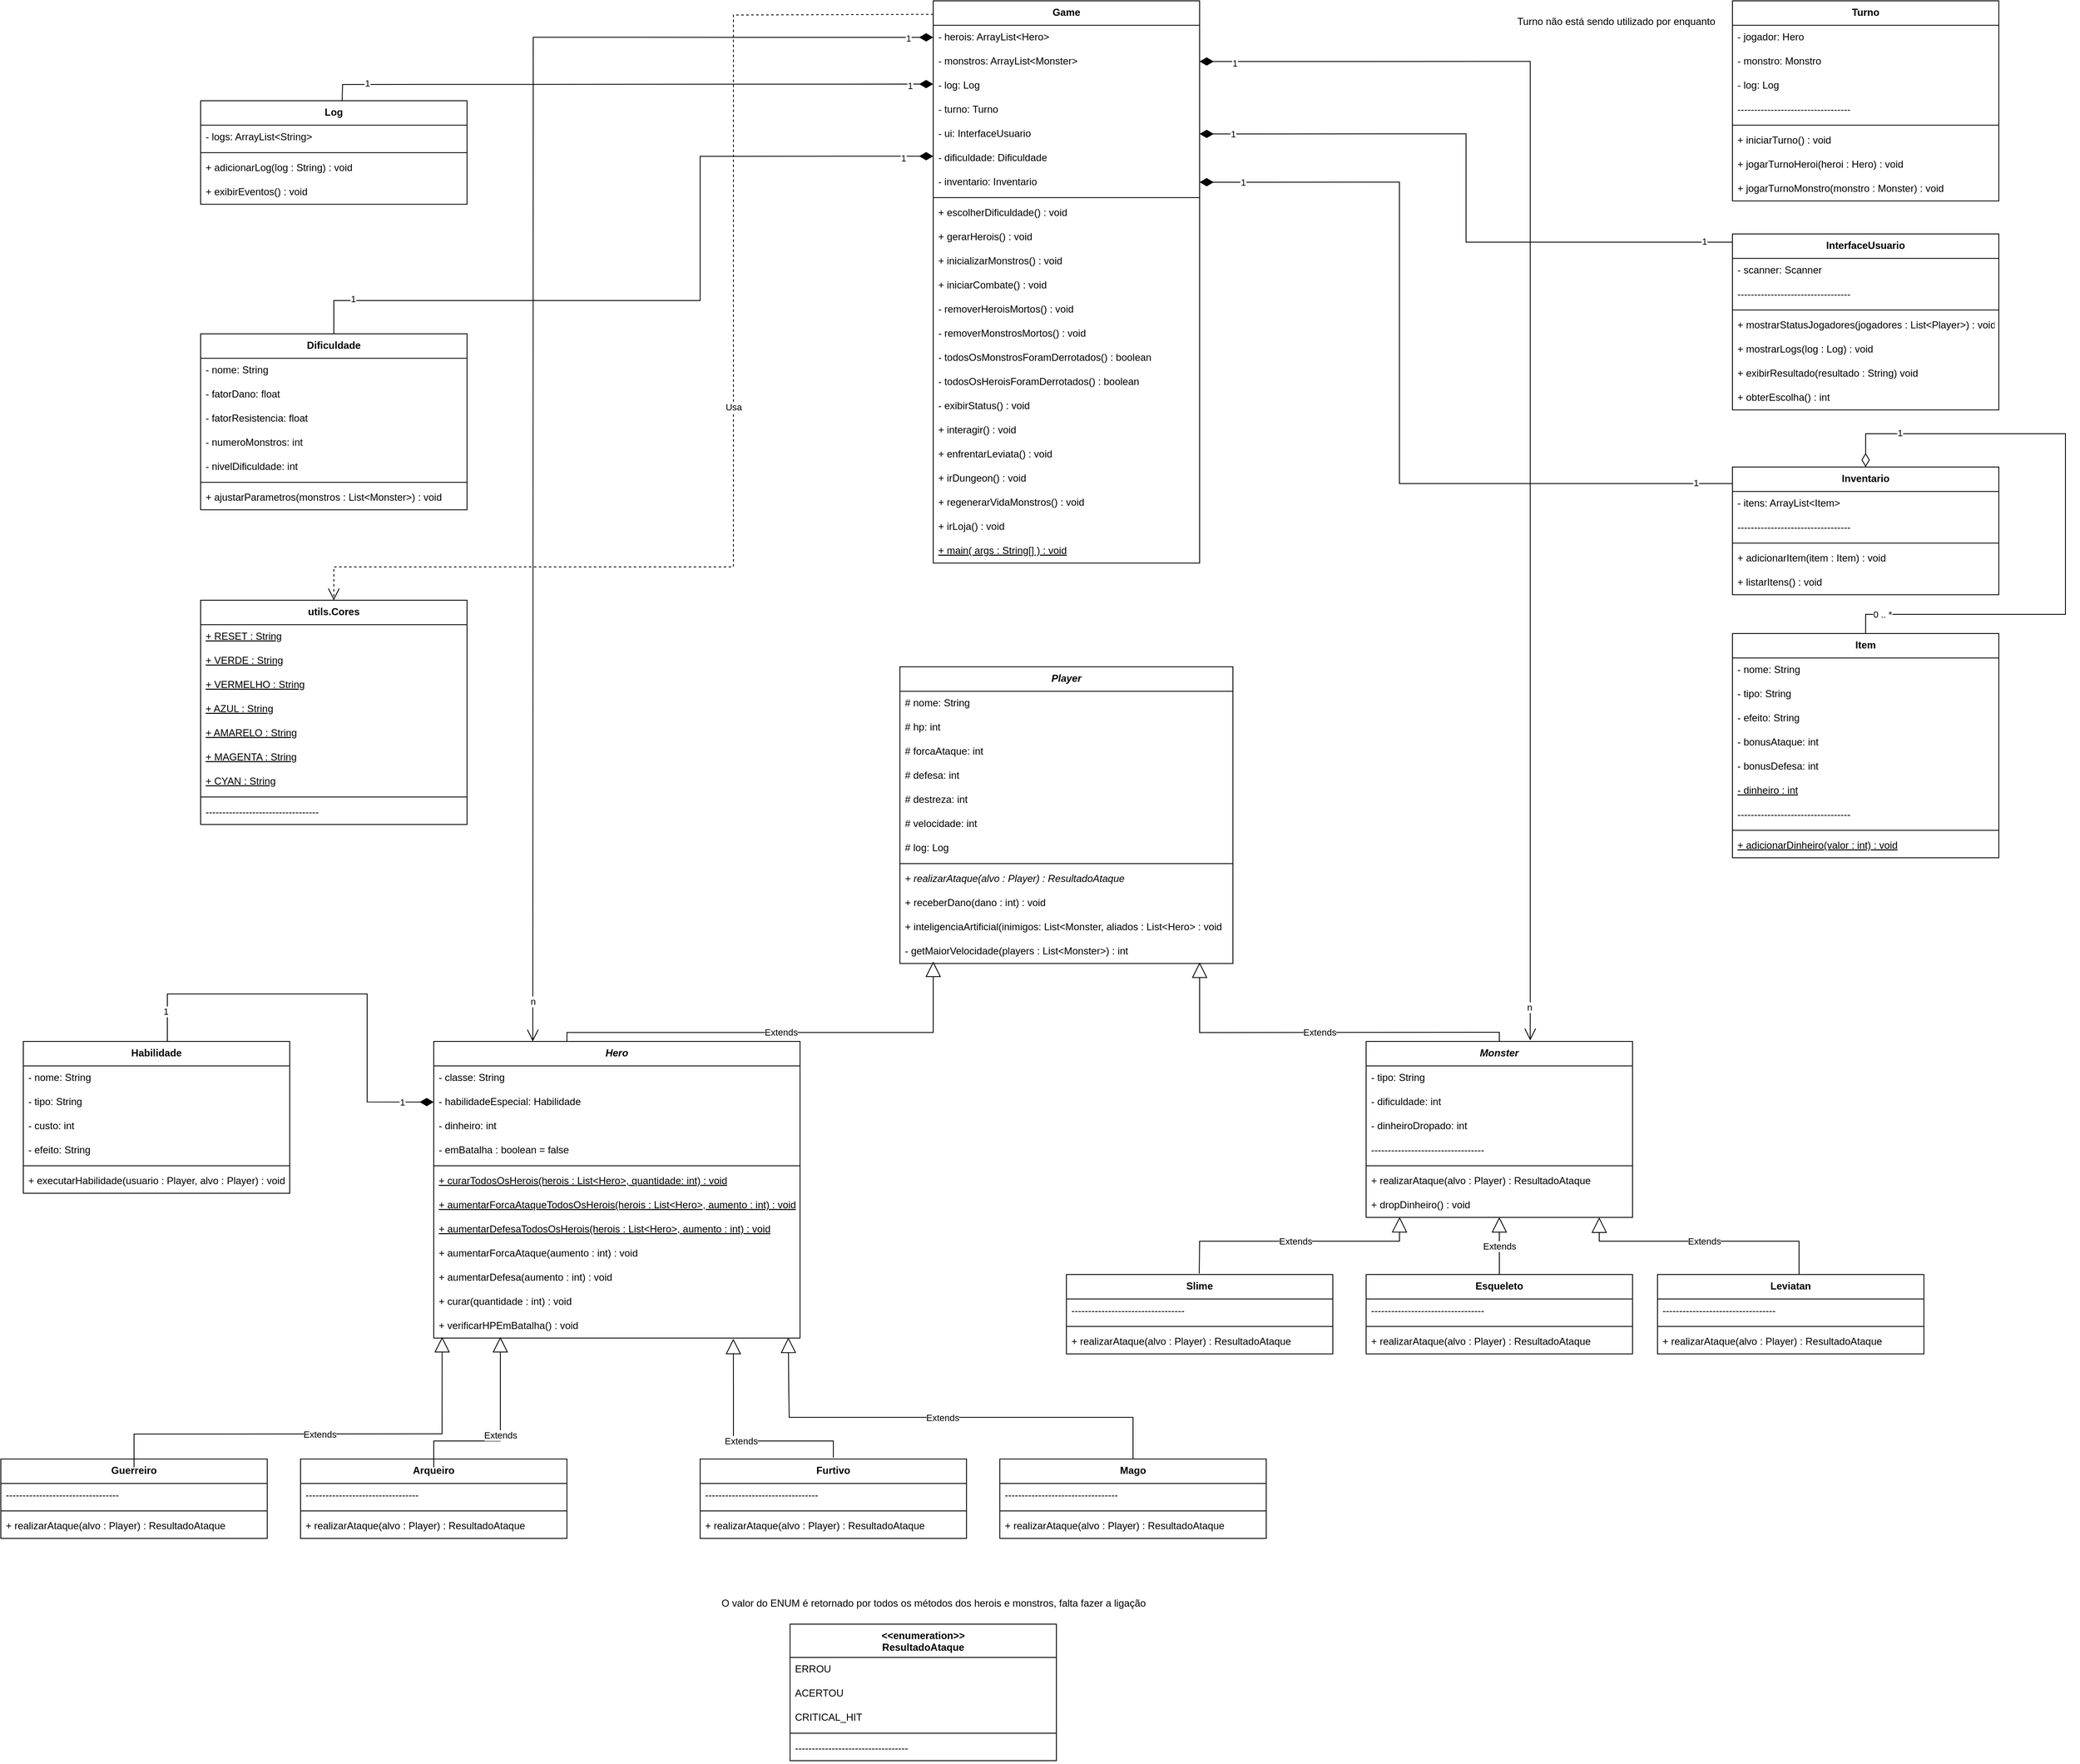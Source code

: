 <mxfile version="26.0.11">
  <diagram name="Página-1" id="pkBjKT7XHbujupzdPOL3">
    <mxGraphModel grid="1" page="1" gridSize="10" guides="1" tooltips="1" connect="1" arrows="1" fold="1" pageScale="1" pageWidth="827" pageHeight="1169" math="0" shadow="0">
      <root>
        <mxCell id="0" />
        <mxCell id="1" parent="0" />
        <mxCell id="rsYebN1xbPsOTytEdYmm-49" value="Game" style="swimlane;fontStyle=1;align=center;verticalAlign=top;childLayout=stackLayout;horizontal=1;startSize=29.333;horizontalStack=0;resizeParent=1;resizeParentMax=0;resizeLast=0;collapsible=0;marginBottom=0;" vertex="1" parent="1">
          <mxGeometry x="1920" y="40" width="320" height="675.333" as="geometry" />
        </mxCell>
        <mxCell id="rsYebN1xbPsOTytEdYmm-50" value="- herois: ArrayList&lt;Hero&gt;" style="text;strokeColor=none;fillColor=none;align=left;verticalAlign=top;spacingLeft=4;spacingRight=4;overflow=hidden;rotatable=0;points=[[0,0.5],[1,0.5]];portConstraint=eastwest;" vertex="1" parent="rsYebN1xbPsOTytEdYmm-49">
          <mxGeometry y="29.333" width="320" height="29" as="geometry" />
        </mxCell>
        <mxCell id="rsYebN1xbPsOTytEdYmm-51" value="- monstros: ArrayList&lt;Monster&gt;" style="text;strokeColor=none;fillColor=none;align=left;verticalAlign=top;spacingLeft=4;spacingRight=4;overflow=hidden;rotatable=0;points=[[0,0.5],[1,0.5]];portConstraint=eastwest;" vertex="1" parent="rsYebN1xbPsOTytEdYmm-49">
          <mxGeometry y="58.333" width="320" height="29" as="geometry" />
        </mxCell>
        <mxCell id="rsYebN1xbPsOTytEdYmm-52" value="- log: Log" style="text;strokeColor=none;fillColor=none;align=left;verticalAlign=top;spacingLeft=4;spacingRight=4;overflow=hidden;rotatable=0;points=[[0,0.5],[1,0.5]];portConstraint=eastwest;" vertex="1" parent="rsYebN1xbPsOTytEdYmm-49">
          <mxGeometry y="87.333" width="320" height="29" as="geometry" />
        </mxCell>
        <mxCell id="rsYebN1xbPsOTytEdYmm-53" value="- turno: Turno" style="text;strokeColor=none;fillColor=none;align=left;verticalAlign=top;spacingLeft=4;spacingRight=4;overflow=hidden;rotatable=0;points=[[0,0.5],[1,0.5]];portConstraint=eastwest;" vertex="1" parent="rsYebN1xbPsOTytEdYmm-49">
          <mxGeometry y="116.333" width="320" height="29" as="geometry" />
        </mxCell>
        <mxCell id="rsYebN1xbPsOTytEdYmm-54" value="- ui: InterfaceUsuario " style="text;strokeColor=none;fillColor=none;align=left;verticalAlign=top;spacingLeft=4;spacingRight=4;overflow=hidden;rotatable=0;points=[[0,0.5],[1,0.5]];portConstraint=eastwest;" vertex="1" parent="rsYebN1xbPsOTytEdYmm-49">
          <mxGeometry y="145.333" width="320" height="29" as="geometry" />
        </mxCell>
        <mxCell id="rsYebN1xbPsOTytEdYmm-55" value="- dificuldade: Dificuldade" style="text;strokeColor=none;fillColor=none;align=left;verticalAlign=top;spacingLeft=4;spacingRight=4;overflow=hidden;rotatable=0;points=[[0,0.5],[1,0.5]];portConstraint=eastwest;" vertex="1" parent="rsYebN1xbPsOTytEdYmm-49">
          <mxGeometry y="174.333" width="320" height="29" as="geometry" />
        </mxCell>
        <mxCell id="rsYebN1xbPsOTytEdYmm-290" value="- inventario: Inventario" style="text;strokeColor=none;fillColor=none;align=left;verticalAlign=top;spacingLeft=4;spacingRight=4;overflow=hidden;rotatable=0;points=[[0,0.5],[1,0.5]];portConstraint=eastwest;" vertex="1" parent="rsYebN1xbPsOTytEdYmm-49">
          <mxGeometry y="203.333" width="320" height="29" as="geometry" />
        </mxCell>
        <mxCell id="rsYebN1xbPsOTytEdYmm-57" style="line;strokeWidth=1;fillColor=none;align=left;verticalAlign=middle;spacingTop=-1;spacingLeft=3;spacingRight=3;rotatable=0;labelPosition=right;points=[];portConstraint=eastwest;strokeColor=inherit;" vertex="1" parent="rsYebN1xbPsOTytEdYmm-49">
          <mxGeometry y="232.333" width="320" height="8" as="geometry" />
        </mxCell>
        <mxCell id="rsYebN1xbPsOTytEdYmm-58" value="+ escolherDificuldade() : void" style="text;strokeColor=none;fillColor=none;align=left;verticalAlign=top;spacingLeft=4;spacingRight=4;overflow=hidden;rotatable=0;points=[[0,0.5],[1,0.5]];portConstraint=eastwest;" vertex="1" parent="rsYebN1xbPsOTytEdYmm-49">
          <mxGeometry y="240.333" width="320" height="29" as="geometry" />
        </mxCell>
        <mxCell id="rsYebN1xbPsOTytEdYmm-59" value="+ gerarHerois() : void" style="text;strokeColor=none;fillColor=none;align=left;verticalAlign=top;spacingLeft=4;spacingRight=4;overflow=hidden;rotatable=0;points=[[0,0.5],[1,0.5]];portConstraint=eastwest;" vertex="1" parent="rsYebN1xbPsOTytEdYmm-49">
          <mxGeometry y="269.333" width="320" height="29" as="geometry" />
        </mxCell>
        <mxCell id="rsYebN1xbPsOTytEdYmm-60" value="+ inicializarMonstros() : void" style="text;strokeColor=none;fillColor=none;align=left;verticalAlign=top;spacingLeft=4;spacingRight=4;overflow=hidden;rotatable=0;points=[[0,0.5],[1,0.5]];portConstraint=eastwest;" vertex="1" parent="rsYebN1xbPsOTytEdYmm-49">
          <mxGeometry y="298.333" width="320" height="29" as="geometry" />
        </mxCell>
        <mxCell id="rsYebN1xbPsOTytEdYmm-61" value="+ iniciarCombate() : void " style="text;strokeColor=none;fillColor=none;align=left;verticalAlign=top;spacingLeft=4;spacingRight=4;overflow=hidden;rotatable=0;points=[[0,0.5],[1,0.5]];portConstraint=eastwest;" vertex="1" parent="rsYebN1xbPsOTytEdYmm-49">
          <mxGeometry y="327.333" width="320" height="29" as="geometry" />
        </mxCell>
        <mxCell id="rsYebN1xbPsOTytEdYmm-291" value="- removerHeroisMortos() : void" style="text;strokeColor=none;fillColor=none;align=left;verticalAlign=top;spacingLeft=4;spacingRight=4;overflow=hidden;rotatable=0;points=[[0,0.5],[1,0.5]];portConstraint=eastwest;" vertex="1" parent="rsYebN1xbPsOTytEdYmm-49">
          <mxGeometry y="356.333" width="320" height="29" as="geometry" />
        </mxCell>
        <mxCell id="rsYebN1xbPsOTytEdYmm-292" value="- removerMonstrosMortos() : void" style="text;strokeColor=none;fillColor=none;align=left;verticalAlign=top;spacingLeft=4;spacingRight=4;overflow=hidden;rotatable=0;points=[[0,0.5],[1,0.5]];portConstraint=eastwest;" vertex="1" parent="rsYebN1xbPsOTytEdYmm-49">
          <mxGeometry y="385.333" width="320" height="29" as="geometry" />
        </mxCell>
        <mxCell id="rsYebN1xbPsOTytEdYmm-293" value="- todosOsMonstrosForamDerrotados() : boolean" style="text;strokeColor=none;fillColor=none;align=left;verticalAlign=top;spacingLeft=4;spacingRight=4;overflow=hidden;rotatable=0;points=[[0,0.5],[1,0.5]];portConstraint=eastwest;" vertex="1" parent="rsYebN1xbPsOTytEdYmm-49">
          <mxGeometry y="414.333" width="320" height="29" as="geometry" />
        </mxCell>
        <mxCell id="rsYebN1xbPsOTytEdYmm-294" value="- todosOsHeroisForamDerrotados() : boolean" style="text;strokeColor=none;fillColor=none;align=left;verticalAlign=top;spacingLeft=4;spacingRight=4;overflow=hidden;rotatable=0;points=[[0,0.5],[1,0.5]];portConstraint=eastwest;" vertex="1" parent="rsYebN1xbPsOTytEdYmm-49">
          <mxGeometry y="443.333" width="320" height="29" as="geometry" />
        </mxCell>
        <mxCell id="rsYebN1xbPsOTytEdYmm-295" value="- exibirStatus() : void" style="text;strokeColor=none;fillColor=none;align=left;verticalAlign=top;spacingLeft=4;spacingRight=4;overflow=hidden;rotatable=0;points=[[0,0.5],[1,0.5]];portConstraint=eastwest;" vertex="1" parent="rsYebN1xbPsOTytEdYmm-49">
          <mxGeometry y="472.333" width="320" height="29" as="geometry" />
        </mxCell>
        <mxCell id="wbQZNr4gmwG4b9ivzpNI-35" value="+ interagir() : void" style="text;strokeColor=none;fillColor=none;align=left;verticalAlign=top;spacingLeft=4;spacingRight=4;overflow=hidden;rotatable=0;points=[[0,0.5],[1,0.5]];portConstraint=eastwest;" vertex="1" parent="rsYebN1xbPsOTytEdYmm-49">
          <mxGeometry y="501.333" width="320" height="29" as="geometry" />
        </mxCell>
        <mxCell id="wbQZNr4gmwG4b9ivzpNI-36" value="+ enfrentarLeviata() : void" style="text;strokeColor=none;fillColor=none;align=left;verticalAlign=top;spacingLeft=4;spacingRight=4;overflow=hidden;rotatable=0;points=[[0,0.5],[1,0.5]];portConstraint=eastwest;" vertex="1" parent="rsYebN1xbPsOTytEdYmm-49">
          <mxGeometry y="530.333" width="320" height="29" as="geometry" />
        </mxCell>
        <mxCell id="wbQZNr4gmwG4b9ivzpNI-37" value="+ irDungeon() : void" style="text;strokeColor=none;fillColor=none;align=left;verticalAlign=top;spacingLeft=4;spacingRight=4;overflow=hidden;rotatable=0;points=[[0,0.5],[1,0.5]];portConstraint=eastwest;" vertex="1" parent="rsYebN1xbPsOTytEdYmm-49">
          <mxGeometry y="559.333" width="320" height="29" as="geometry" />
        </mxCell>
        <mxCell id="wbQZNr4gmwG4b9ivzpNI-38" value="+ regenerarVidaMonstros() : void" style="text;strokeColor=none;fillColor=none;align=left;verticalAlign=top;spacingLeft=4;spacingRight=4;overflow=hidden;rotatable=0;points=[[0,0.5],[1,0.5]];portConstraint=eastwest;" vertex="1" parent="rsYebN1xbPsOTytEdYmm-49">
          <mxGeometry y="588.333" width="320" height="29" as="geometry" />
        </mxCell>
        <mxCell id="wbQZNr4gmwG4b9ivzpNI-39" value="+ irLoja() : void" style="text;strokeColor=none;fillColor=none;align=left;verticalAlign=top;spacingLeft=4;spacingRight=4;overflow=hidden;rotatable=0;points=[[0,0.5],[1,0.5]];portConstraint=eastwest;" vertex="1" parent="rsYebN1xbPsOTytEdYmm-49">
          <mxGeometry y="617.333" width="320" height="29" as="geometry" />
        </mxCell>
        <mxCell id="wbQZNr4gmwG4b9ivzpNI-40" value="+ main( args : String[] ) : void" style="text;strokeColor=none;fillColor=none;align=left;verticalAlign=top;spacingLeft=4;spacingRight=4;overflow=hidden;rotatable=0;points=[[0,0.5],[1,0.5]];portConstraint=eastwest;fontStyle=4;fontColor=light-dark(#000000,#FFFFFF);" vertex="1" parent="rsYebN1xbPsOTytEdYmm-49">
          <mxGeometry y="646.333" width="320" height="29" as="geometry" />
        </mxCell>
        <mxCell id="rsYebN1xbPsOTytEdYmm-62" value="InterfaceUsuario" style="swimlane;fontStyle=1;align=center;verticalAlign=top;childLayout=stackLayout;horizontal=1;startSize=29.333;horizontalStack=0;resizeParent=1;resizeParentMax=0;resizeLast=0;collapsible=0;marginBottom=0;" vertex="1" parent="1">
          <mxGeometry x="2880" y="320.0" width="320" height="211.333" as="geometry" />
        </mxCell>
        <mxCell id="rsYebN1xbPsOTytEdYmm-63" value="- scanner: Scanner" style="text;strokeColor=none;fillColor=none;align=left;verticalAlign=top;spacingLeft=4;spacingRight=4;overflow=hidden;rotatable=0;points=[[0,0.5],[1,0.5]];portConstraint=eastwest;" vertex="1" parent="rsYebN1xbPsOTytEdYmm-62">
          <mxGeometry y="29.333" width="320" height="29" as="geometry" />
        </mxCell>
        <mxCell id="rsYebN1xbPsOTytEdYmm-69" value="----------------------------------" style="text;strokeColor=none;fillColor=none;align=left;verticalAlign=top;spacingLeft=4;spacingRight=4;overflow=hidden;rotatable=0;points=[[0,0.5],[1,0.5]];portConstraint=eastwest;" vertex="1" parent="rsYebN1xbPsOTytEdYmm-62">
          <mxGeometry y="58.333" width="320" height="29" as="geometry" />
        </mxCell>
        <mxCell id="rsYebN1xbPsOTytEdYmm-70" style="line;strokeWidth=1;fillColor=none;align=left;verticalAlign=middle;spacingTop=-1;spacingLeft=3;spacingRight=3;rotatable=0;labelPosition=right;points=[];portConstraint=eastwest;strokeColor=inherit;" vertex="1" parent="rsYebN1xbPsOTytEdYmm-62">
          <mxGeometry y="87.333" width="320" height="8" as="geometry" />
        </mxCell>
        <mxCell id="rsYebN1xbPsOTytEdYmm-71" value="+ mostrarStatusJogadores(jogadores : List&lt;Player&gt;) : void" style="text;strokeColor=none;fillColor=none;align=left;verticalAlign=top;spacingLeft=4;spacingRight=4;overflow=hidden;rotatable=0;points=[[0,0.5],[1,0.5]];portConstraint=eastwest;" vertex="1" parent="rsYebN1xbPsOTytEdYmm-62">
          <mxGeometry y="95.333" width="320" height="29" as="geometry" />
        </mxCell>
        <mxCell id="rsYebN1xbPsOTytEdYmm-72" value="+ mostrarLogs(log : Log) : void" style="text;strokeColor=none;fillColor=none;align=left;verticalAlign=top;spacingLeft=4;spacingRight=4;overflow=hidden;rotatable=0;points=[[0,0.5],[1,0.5]];portConstraint=eastwest;" vertex="1" parent="rsYebN1xbPsOTytEdYmm-62">
          <mxGeometry y="124.333" width="320" height="29" as="geometry" />
        </mxCell>
        <mxCell id="rsYebN1xbPsOTytEdYmm-73" value="+ exibirResultado(resultado : String) void" style="text;strokeColor=none;fillColor=none;align=left;verticalAlign=top;spacingLeft=4;spacingRight=4;overflow=hidden;rotatable=0;points=[[0,0.5],[1,0.5]];portConstraint=eastwest;" vertex="1" parent="rsYebN1xbPsOTytEdYmm-62">
          <mxGeometry y="153.333" width="320" height="29" as="geometry" />
        </mxCell>
        <mxCell id="rsYebN1xbPsOTytEdYmm-74" value="+ obterEscolha() : int" style="text;strokeColor=none;fillColor=none;align=left;verticalAlign=top;spacingLeft=4;spacingRight=4;overflow=hidden;rotatable=0;points=[[0,0.5],[1,0.5]];portConstraint=eastwest;" vertex="1" parent="rsYebN1xbPsOTytEdYmm-62">
          <mxGeometry y="182.333" width="320" height="29" as="geometry" />
        </mxCell>
        <mxCell id="rsYebN1xbPsOTytEdYmm-75" value="Inventario" style="swimlane;fontStyle=1;align=center;verticalAlign=top;childLayout=stackLayout;horizontal=1;startSize=29.333;horizontalStack=0;resizeParent=1;resizeParentMax=0;resizeLast=0;collapsible=0;marginBottom=0;" vertex="1" parent="1">
          <mxGeometry x="2880" y="600" width="320" height="153.333" as="geometry" />
        </mxCell>
        <mxCell id="rsYebN1xbPsOTytEdYmm-76" value="- itens: ArrayList&lt;Item&gt;" style="text;strokeColor=none;fillColor=none;align=left;verticalAlign=top;spacingLeft=4;spacingRight=4;overflow=hidden;rotatable=0;points=[[0,0.5],[1,0.5]];portConstraint=eastwest;" vertex="1" parent="rsYebN1xbPsOTytEdYmm-75">
          <mxGeometry y="29.333" width="320" height="29" as="geometry" />
        </mxCell>
        <mxCell id="rsYebN1xbPsOTytEdYmm-82" value="----------------------------------" style="text;strokeColor=none;fillColor=none;align=left;verticalAlign=top;spacingLeft=4;spacingRight=4;overflow=hidden;rotatable=0;points=[[0,0.5],[1,0.5]];portConstraint=eastwest;" vertex="1" parent="rsYebN1xbPsOTytEdYmm-75">
          <mxGeometry y="58.333" width="320" height="29" as="geometry" />
        </mxCell>
        <mxCell id="rsYebN1xbPsOTytEdYmm-83" style="line;strokeWidth=1;fillColor=none;align=left;verticalAlign=middle;spacingTop=-1;spacingLeft=3;spacingRight=3;rotatable=0;labelPosition=right;points=[];portConstraint=eastwest;strokeColor=inherit;" vertex="1" parent="rsYebN1xbPsOTytEdYmm-75">
          <mxGeometry y="87.333" width="320" height="8" as="geometry" />
        </mxCell>
        <mxCell id="rsYebN1xbPsOTytEdYmm-87" value="+ adicionarItem(item : Item) : void" style="text;strokeColor=none;fillColor=none;align=left;verticalAlign=top;spacingLeft=4;spacingRight=4;overflow=hidden;rotatable=0;points=[[0,0.5],[1,0.5]];portConstraint=eastwest;" vertex="1" parent="rsYebN1xbPsOTytEdYmm-75">
          <mxGeometry y="95.333" width="320" height="29" as="geometry" />
        </mxCell>
        <mxCell id="rsYebN1xbPsOTytEdYmm-296" value="+ listarItens() : void" style="text;strokeColor=none;fillColor=none;align=left;verticalAlign=top;spacingLeft=4;spacingRight=4;overflow=hidden;rotatable=0;points=[[0,0.5],[1,0.5]];portConstraint=eastwest;" vertex="1" parent="rsYebN1xbPsOTytEdYmm-75">
          <mxGeometry y="124.333" width="320" height="29" as="geometry" />
        </mxCell>
        <mxCell id="rsYebN1xbPsOTytEdYmm-88" value="Turno" style="swimlane;fontStyle=1;align=center;verticalAlign=top;childLayout=stackLayout;horizontal=1;startSize=29.333;horizontalStack=0;resizeParent=1;resizeParentMax=0;resizeLast=0;collapsible=0;marginBottom=0;" vertex="1" parent="1">
          <mxGeometry x="2880" y="40" width="320" height="240.333" as="geometry" />
        </mxCell>
        <mxCell id="rsYebN1xbPsOTytEdYmm-89" value="- jogador: Hero" style="text;strokeColor=none;fillColor=none;align=left;verticalAlign=top;spacingLeft=4;spacingRight=4;overflow=hidden;rotatable=0;points=[[0,0.5],[1,0.5]];portConstraint=eastwest;" vertex="1" parent="rsYebN1xbPsOTytEdYmm-88">
          <mxGeometry y="29.333" width="320" height="29" as="geometry" />
        </mxCell>
        <mxCell id="rsYebN1xbPsOTytEdYmm-90" value="- monstro: Monstro" style="text;strokeColor=none;fillColor=none;align=left;verticalAlign=top;spacingLeft=4;spacingRight=4;overflow=hidden;rotatable=0;points=[[0,0.5],[1,0.5]];portConstraint=eastwest;" vertex="1" parent="rsYebN1xbPsOTytEdYmm-88">
          <mxGeometry y="58.333" width="320" height="29" as="geometry" />
        </mxCell>
        <mxCell id="rsYebN1xbPsOTytEdYmm-91" value="- log: Log" style="text;strokeColor=none;fillColor=none;align=left;verticalAlign=top;spacingLeft=4;spacingRight=4;overflow=hidden;rotatable=0;points=[[0,0.5],[1,0.5]];portConstraint=eastwest;" vertex="1" parent="rsYebN1xbPsOTytEdYmm-88">
          <mxGeometry y="87.333" width="320" height="29" as="geometry" />
        </mxCell>
        <mxCell id="rsYebN1xbPsOTytEdYmm-95" value="----------------------------------" style="text;strokeColor=none;fillColor=none;align=left;verticalAlign=top;spacingLeft=4;spacingRight=4;overflow=hidden;rotatable=0;points=[[0,0.5],[1,0.5]];portConstraint=eastwest;" vertex="1" parent="rsYebN1xbPsOTytEdYmm-88">
          <mxGeometry y="116.333" width="320" height="29" as="geometry" />
        </mxCell>
        <mxCell id="rsYebN1xbPsOTytEdYmm-96" style="line;strokeWidth=1;fillColor=none;align=left;verticalAlign=middle;spacingTop=-1;spacingLeft=3;spacingRight=3;rotatable=0;labelPosition=right;points=[];portConstraint=eastwest;strokeColor=inherit;" vertex="1" parent="rsYebN1xbPsOTytEdYmm-88">
          <mxGeometry y="145.333" width="320" height="8" as="geometry" />
        </mxCell>
        <mxCell id="rsYebN1xbPsOTytEdYmm-97" value="+ iniciarTurno() : void" style="text;strokeColor=none;fillColor=none;align=left;verticalAlign=top;spacingLeft=4;spacingRight=4;overflow=hidden;rotatable=0;points=[[0,0.5],[1,0.5]];portConstraint=eastwest;" vertex="1" parent="rsYebN1xbPsOTytEdYmm-88">
          <mxGeometry y="153.333" width="320" height="29" as="geometry" />
        </mxCell>
        <mxCell id="rsYebN1xbPsOTytEdYmm-98" value="+ jogarTurnoHeroi(heroi : Hero) : void" style="text;strokeColor=none;fillColor=none;align=left;verticalAlign=top;spacingLeft=4;spacingRight=4;overflow=hidden;rotatable=0;points=[[0,0.5],[1,0.5]];portConstraint=eastwest;" vertex="1" parent="rsYebN1xbPsOTytEdYmm-88">
          <mxGeometry y="182.333" width="320" height="29" as="geometry" />
        </mxCell>
        <mxCell id="rsYebN1xbPsOTytEdYmm-99" value="+ jogarTurnoMonstro(monstro : Monster) : void" style="text;strokeColor=none;fillColor=none;align=left;verticalAlign=top;spacingLeft=4;spacingRight=4;overflow=hidden;rotatable=0;points=[[0,0.5],[1,0.5]];portConstraint=eastwest;" vertex="1" parent="rsYebN1xbPsOTytEdYmm-88">
          <mxGeometry y="211.333" width="320" height="29" as="geometry" />
        </mxCell>
        <mxCell id="rsYebN1xbPsOTytEdYmm-101" value="Habilidade" style="swimlane;fontStyle=1;align=center;verticalAlign=top;childLayout=stackLayout;horizontal=1;startSize=29.333;horizontalStack=0;resizeParent=1;resizeParentMax=0;resizeLast=0;collapsible=0;marginBottom=0;" vertex="1" parent="1">
          <mxGeometry x="827" y="1290" width="320" height="182.333" as="geometry" />
        </mxCell>
        <mxCell id="rsYebN1xbPsOTytEdYmm-102" value="- nome: String" style="text;strokeColor=none;fillColor=none;align=left;verticalAlign=top;spacingLeft=4;spacingRight=4;overflow=hidden;rotatable=0;points=[[0,0.5],[1,0.5]];portConstraint=eastwest;" vertex="1" parent="rsYebN1xbPsOTytEdYmm-101">
          <mxGeometry y="29.333" width="320" height="29" as="geometry" />
        </mxCell>
        <mxCell id="rsYebN1xbPsOTytEdYmm-103" value="- tipo: String" style="text;strokeColor=none;fillColor=none;align=left;verticalAlign=top;spacingLeft=4;spacingRight=4;overflow=hidden;rotatable=0;points=[[0,0.5],[1,0.5]];portConstraint=eastwest;" vertex="1" parent="rsYebN1xbPsOTytEdYmm-101">
          <mxGeometry y="58.333" width="320" height="29" as="geometry" />
        </mxCell>
        <mxCell id="rsYebN1xbPsOTytEdYmm-104" value="- custo: int" style="text;strokeColor=none;fillColor=none;align=left;verticalAlign=top;spacingLeft=4;spacingRight=4;overflow=hidden;rotatable=0;points=[[0,0.5],[1,0.5]];portConstraint=eastwest;" vertex="1" parent="rsYebN1xbPsOTytEdYmm-101">
          <mxGeometry y="87.333" width="320" height="29" as="geometry" />
        </mxCell>
        <mxCell id="rsYebN1xbPsOTytEdYmm-105" value="- efeito: String" style="text;strokeColor=none;fillColor=none;align=left;verticalAlign=top;spacingLeft=4;spacingRight=4;overflow=hidden;rotatable=0;points=[[0,0.5],[1,0.5]];portConstraint=eastwest;" vertex="1" parent="rsYebN1xbPsOTytEdYmm-101">
          <mxGeometry y="116.333" width="320" height="29" as="geometry" />
        </mxCell>
        <mxCell id="rsYebN1xbPsOTytEdYmm-109" style="line;strokeWidth=1;fillColor=none;align=left;verticalAlign=middle;spacingTop=-1;spacingLeft=3;spacingRight=3;rotatable=0;labelPosition=right;points=[];portConstraint=eastwest;strokeColor=inherit;" vertex="1" parent="rsYebN1xbPsOTytEdYmm-101">
          <mxGeometry y="145.333" width="320" height="8" as="geometry" />
        </mxCell>
        <mxCell id="rsYebN1xbPsOTytEdYmm-110" value="+ executarHabilidade(usuario : Player, alvo : Player) : void" style="text;strokeColor=none;fillColor=none;align=left;verticalAlign=top;spacingLeft=4;spacingRight=4;overflow=hidden;rotatable=0;points=[[0,0.5],[1,0.5]];portConstraint=eastwest;" vertex="1" parent="rsYebN1xbPsOTytEdYmm-101">
          <mxGeometry y="153.333" width="320" height="29" as="geometry" />
        </mxCell>
        <mxCell id="rsYebN1xbPsOTytEdYmm-114" value="Log" style="swimlane;fontStyle=1;align=center;verticalAlign=top;childLayout=stackLayout;horizontal=1;startSize=29.333;horizontalStack=0;resizeParent=1;resizeParentMax=0;resizeLast=0;collapsible=0;marginBottom=0;" vertex="1" parent="1">
          <mxGeometry x="1040" y="160" width="320" height="124.333" as="geometry" />
        </mxCell>
        <mxCell id="rsYebN1xbPsOTytEdYmm-115" value="- logs: ArrayList&lt;String&gt;" style="text;strokeColor=none;fillColor=none;align=left;verticalAlign=top;spacingLeft=4;spacingRight=4;overflow=hidden;rotatable=0;points=[[0,0.5],[1,0.5]];portConstraint=eastwest;" vertex="1" parent="rsYebN1xbPsOTytEdYmm-114">
          <mxGeometry y="29.333" width="320" height="29" as="geometry" />
        </mxCell>
        <mxCell id="rsYebN1xbPsOTytEdYmm-122" style="line;strokeWidth=1;fillColor=none;align=left;verticalAlign=middle;spacingTop=-1;spacingLeft=3;spacingRight=3;rotatable=0;labelPosition=right;points=[];portConstraint=eastwest;strokeColor=inherit;" vertex="1" parent="rsYebN1xbPsOTytEdYmm-114">
          <mxGeometry y="58.333" width="320" height="8" as="geometry" />
        </mxCell>
        <mxCell id="rsYebN1xbPsOTytEdYmm-123" value="+ adicionarLog(log : String) : void" style="text;strokeColor=none;fillColor=none;align=left;verticalAlign=top;spacingLeft=4;spacingRight=4;overflow=hidden;rotatable=0;points=[[0,0.5],[1,0.5]];portConstraint=eastwest;" vertex="1" parent="rsYebN1xbPsOTytEdYmm-114">
          <mxGeometry y="66.333" width="320" height="29" as="geometry" />
        </mxCell>
        <mxCell id="rsYebN1xbPsOTytEdYmm-124" value="+ exibirEventos() : void" style="text;strokeColor=none;fillColor=none;align=left;verticalAlign=top;spacingLeft=4;spacingRight=4;overflow=hidden;rotatable=0;points=[[0,0.5],[1,0.5]];portConstraint=eastwest;" vertex="1" parent="rsYebN1xbPsOTytEdYmm-114">
          <mxGeometry y="95.333" width="320" height="29" as="geometry" />
        </mxCell>
        <mxCell id="rsYebN1xbPsOTytEdYmm-127" value="Player" style="swimlane;fontStyle=3;align=center;verticalAlign=top;childLayout=stackLayout;horizontal=1;startSize=29.333;horizontalStack=0;resizeParent=1;resizeParentMax=0;resizeLast=0;collapsible=0;marginBottom=0;" vertex="1" parent="1">
          <mxGeometry x="1880" y="840" width="400" height="356.333" as="geometry" />
        </mxCell>
        <mxCell id="rsYebN1xbPsOTytEdYmm-128" value="# nome: String" style="text;strokeColor=none;fillColor=none;align=left;verticalAlign=top;spacingLeft=4;spacingRight=4;overflow=hidden;rotatable=0;points=[[0,0.5],[1,0.5]];portConstraint=eastwest;" vertex="1" parent="rsYebN1xbPsOTytEdYmm-127">
          <mxGeometry y="29.333" width="400" height="29" as="geometry" />
        </mxCell>
        <mxCell id="rsYebN1xbPsOTytEdYmm-129" value="# hp: int" style="text;strokeColor=none;fillColor=none;align=left;verticalAlign=top;spacingLeft=4;spacingRight=4;overflow=hidden;rotatable=0;points=[[0,0.5],[1,0.5]];portConstraint=eastwest;" vertex="1" parent="rsYebN1xbPsOTytEdYmm-127">
          <mxGeometry y="58.333" width="400" height="29" as="geometry" />
        </mxCell>
        <mxCell id="rsYebN1xbPsOTytEdYmm-130" value="# forcaAtaque: int" style="text;strokeColor=none;fillColor=none;align=left;verticalAlign=top;spacingLeft=4;spacingRight=4;overflow=hidden;rotatable=0;points=[[0,0.5],[1,0.5]];portConstraint=eastwest;" vertex="1" parent="rsYebN1xbPsOTytEdYmm-127">
          <mxGeometry y="87.333" width="400" height="29" as="geometry" />
        </mxCell>
        <mxCell id="rsYebN1xbPsOTytEdYmm-131" value="# defesa: int" style="text;strokeColor=none;fillColor=none;align=left;verticalAlign=top;spacingLeft=4;spacingRight=4;overflow=hidden;rotatable=0;points=[[0,0.5],[1,0.5]];portConstraint=eastwest;" vertex="1" parent="rsYebN1xbPsOTytEdYmm-127">
          <mxGeometry y="116.333" width="400" height="29" as="geometry" />
        </mxCell>
        <mxCell id="rsYebN1xbPsOTytEdYmm-132" value="# destreza: int" style="text;strokeColor=none;fillColor=none;align=left;verticalAlign=top;spacingLeft=4;spacingRight=4;overflow=hidden;rotatable=0;points=[[0,0.5],[1,0.5]];portConstraint=eastwest;" vertex="1" parent="rsYebN1xbPsOTytEdYmm-127">
          <mxGeometry y="145.333" width="400" height="29" as="geometry" />
        </mxCell>
        <mxCell id="rsYebN1xbPsOTytEdYmm-133" value="# velocidade: int" style="text;strokeColor=none;fillColor=none;align=left;verticalAlign=top;spacingLeft=4;spacingRight=4;overflow=hidden;rotatable=0;points=[[0,0.5],[1,0.5]];portConstraint=eastwest;" vertex="1" parent="rsYebN1xbPsOTytEdYmm-127">
          <mxGeometry y="174.333" width="400" height="29" as="geometry" />
        </mxCell>
        <mxCell id="rsYebN1xbPsOTytEdYmm-310" value="# log: Log" style="text;strokeColor=none;fillColor=none;align=left;verticalAlign=top;spacingLeft=4;spacingRight=4;overflow=hidden;rotatable=0;points=[[0,0.5],[1,0.5]];portConstraint=eastwest;" vertex="1" parent="rsYebN1xbPsOTytEdYmm-127">
          <mxGeometry y="203.333" width="400" height="29" as="geometry" />
        </mxCell>
        <mxCell id="rsYebN1xbPsOTytEdYmm-135" style="line;strokeWidth=1;fillColor=none;align=left;verticalAlign=middle;spacingTop=-1;spacingLeft=3;spacingRight=3;rotatable=0;labelPosition=right;points=[];portConstraint=eastwest;strokeColor=inherit;" vertex="1" parent="rsYebN1xbPsOTytEdYmm-127">
          <mxGeometry y="232.333" width="400" height="8" as="geometry" />
        </mxCell>
        <mxCell id="rsYebN1xbPsOTytEdYmm-136" value="+ realizarAtaque(alvo : Player) : ResultadoAtaque" style="text;strokeColor=none;fillColor=none;align=left;verticalAlign=top;spacingLeft=4;spacingRight=4;overflow=hidden;rotatable=0;points=[[0,0.5],[1,0.5]];portConstraint=eastwest;fontStyle=2" vertex="1" parent="rsYebN1xbPsOTytEdYmm-127">
          <mxGeometry y="240.333" width="400" height="29" as="geometry" />
        </mxCell>
        <mxCell id="rsYebN1xbPsOTytEdYmm-137" value="+ receberDano(dano : int) : void" style="text;strokeColor=none;fillColor=none;align=left;verticalAlign=top;spacingLeft=4;spacingRight=4;overflow=hidden;rotatable=0;points=[[0,0.5],[1,0.5]];portConstraint=eastwest;" vertex="1" parent="rsYebN1xbPsOTytEdYmm-127">
          <mxGeometry y="269.333" width="400" height="29" as="geometry" />
        </mxCell>
        <mxCell id="wbQZNr4gmwG4b9ivzpNI-53" value="+ inteligenciaArtificial(inimigos: List&lt;Monster, aliados : List&lt;Hero&gt; : void" style="text;strokeColor=none;fillColor=none;align=left;verticalAlign=top;spacingLeft=4;spacingRight=4;overflow=hidden;rotatable=0;points=[[0,0.5],[1,0.5]];portConstraint=eastwest;" vertex="1" parent="rsYebN1xbPsOTytEdYmm-127">
          <mxGeometry y="298.333" width="400" height="29" as="geometry" />
        </mxCell>
        <mxCell id="wbQZNr4gmwG4b9ivzpNI-54" value="- getMaiorVelocidade(players : List&lt;Monster&gt;) : int" style="text;strokeColor=none;fillColor=none;align=left;verticalAlign=top;spacingLeft=4;spacingRight=4;overflow=hidden;rotatable=0;points=[[0,0.5],[1,0.5]];portConstraint=eastwest;" vertex="1" parent="rsYebN1xbPsOTytEdYmm-127">
          <mxGeometry y="327.333" width="400" height="29" as="geometry" />
        </mxCell>
        <mxCell id="rsYebN1xbPsOTytEdYmm-179" value="Guerreiro" style="swimlane;fontStyle=1;align=center;verticalAlign=top;childLayout=stackLayout;horizontal=1;startSize=29.333;horizontalStack=0;resizeParent=1;resizeParentMax=0;resizeLast=0;collapsible=0;marginBottom=0;" vertex="1" parent="1">
          <mxGeometry x="800" y="1791.67" width="320" height="95.333" as="geometry" />
        </mxCell>
        <mxCell id="rsYebN1xbPsOTytEdYmm-186" value="----------------------------------" style="text;strokeColor=none;fillColor=none;align=left;verticalAlign=top;spacingLeft=4;spacingRight=4;overflow=hidden;rotatable=0;points=[[0,0.5],[1,0.5]];portConstraint=eastwest;" vertex="1" parent="rsYebN1xbPsOTytEdYmm-179">
          <mxGeometry y="29.333" width="320" height="29" as="geometry" />
        </mxCell>
        <mxCell id="rsYebN1xbPsOTytEdYmm-187" style="line;strokeWidth=1;fillColor=none;align=left;verticalAlign=middle;spacingTop=-1;spacingLeft=3;spacingRight=3;rotatable=0;labelPosition=right;points=[];portConstraint=eastwest;strokeColor=inherit;" vertex="1" parent="rsYebN1xbPsOTytEdYmm-179">
          <mxGeometry y="58.333" width="320" height="8" as="geometry" />
        </mxCell>
        <mxCell id="rsYebN1xbPsOTytEdYmm-188" value="+ realizarAtaque(alvo : Player) : ResultadoAtaque" style="text;strokeColor=none;fillColor=none;align=left;verticalAlign=top;spacingLeft=4;spacingRight=4;overflow=hidden;rotatable=0;points=[[0,0.5],[1,0.5]];portConstraint=eastwest;" vertex="1" parent="rsYebN1xbPsOTytEdYmm-179">
          <mxGeometry y="66.333" width="320" height="29" as="geometry" />
        </mxCell>
        <mxCell id="rsYebN1xbPsOTytEdYmm-192" value="Hero" style="swimlane;fontStyle=3;align=center;verticalAlign=top;childLayout=stackLayout;horizontal=1;startSize=29.333;horizontalStack=0;resizeParent=1;resizeParentMax=0;resizeLast=0;collapsible=0;marginBottom=0;" vertex="1" parent="1">
          <mxGeometry x="1320" y="1290" width="440" height="356.333" as="geometry" />
        </mxCell>
        <mxCell id="rsYebN1xbPsOTytEdYmm-193" value="- classe: String" style="text;strokeColor=none;fillColor=none;align=left;verticalAlign=top;spacingLeft=4;spacingRight=4;overflow=hidden;rotatable=0;points=[[0,0.5],[1,0.5]];portConstraint=eastwest;" vertex="1" parent="rsYebN1xbPsOTytEdYmm-192">
          <mxGeometry y="29.333" width="440" height="29" as="geometry" />
        </mxCell>
        <mxCell id="rsYebN1xbPsOTytEdYmm-194" value="- habilidadeEspecial: Habilidade" style="text;strokeColor=none;fillColor=none;align=left;verticalAlign=top;spacingLeft=4;spacingRight=4;overflow=hidden;rotatable=0;points=[[0,0.5],[1,0.5]];portConstraint=eastwest;" vertex="1" parent="rsYebN1xbPsOTytEdYmm-192">
          <mxGeometry y="58.333" width="440" height="29" as="geometry" />
        </mxCell>
        <mxCell id="rsYebN1xbPsOTytEdYmm-195" value="- dinheiro: int" style="text;strokeColor=none;fillColor=none;align=left;verticalAlign=top;spacingLeft=4;spacingRight=4;overflow=hidden;rotatable=0;points=[[0,0.5],[1,0.5]];portConstraint=eastwest;" vertex="1" parent="rsYebN1xbPsOTytEdYmm-192">
          <mxGeometry y="87.333" width="440" height="29" as="geometry" />
        </mxCell>
        <mxCell id="wbQZNr4gmwG4b9ivzpNI-55" value="- emBatalha : boolean = false" style="text;strokeColor=none;fillColor=none;align=left;verticalAlign=top;spacingLeft=4;spacingRight=4;overflow=hidden;rotatable=0;points=[[0,0.5],[1,0.5]];portConstraint=eastwest;" vertex="1" parent="rsYebN1xbPsOTytEdYmm-192">
          <mxGeometry y="116.333" width="440" height="29" as="geometry" />
        </mxCell>
        <mxCell id="rsYebN1xbPsOTytEdYmm-200" style="line;strokeWidth=1;fillColor=none;align=left;verticalAlign=middle;spacingTop=-1;spacingLeft=3;spacingRight=3;rotatable=0;labelPosition=right;points=[];portConstraint=eastwest;strokeColor=inherit;" vertex="1" parent="rsYebN1xbPsOTytEdYmm-192">
          <mxGeometry y="145.333" width="440" height="8" as="geometry" />
        </mxCell>
        <mxCell id="rsYebN1xbPsOTytEdYmm-201" value="+ curarTodosOsHerois(herois : List&lt;Hero&gt;, quantidade: int) : void" style="text;strokeColor=none;fillColor=none;align=left;verticalAlign=top;spacingLeft=4;spacingRight=4;overflow=hidden;rotatable=0;points=[[0,0.5],[1,0.5]];portConstraint=eastwest;fontStyle=4" vertex="1" parent="rsYebN1xbPsOTytEdYmm-192">
          <mxGeometry y="153.333" width="440" height="29" as="geometry" />
        </mxCell>
        <mxCell id="rsYebN1xbPsOTytEdYmm-202" value="+ aumentarForcaAtaqueTodosOsHerois(herois : List&lt;Hero&gt;, aumento : int) : void" style="text;strokeColor=none;fillColor=none;align=left;verticalAlign=top;spacingLeft=4;spacingRight=4;overflow=hidden;rotatable=0;points=[[0,0.5],[1,0.5]];portConstraint=eastwest;fontStyle=4" vertex="1" parent="rsYebN1xbPsOTytEdYmm-192">
          <mxGeometry y="182.333" width="440" height="29" as="geometry" />
        </mxCell>
        <mxCell id="rsYebN1xbPsOTytEdYmm-203" value="+ aumentarDefesaTodosOsHerois(herois : List&lt;Hero&gt;, aumento : int) : void" style="text;strokeColor=none;fillColor=none;align=left;verticalAlign=top;spacingLeft=4;spacingRight=4;overflow=hidden;rotatable=0;points=[[0,0.5],[1,0.5]];portConstraint=eastwest;fontStyle=4" vertex="1" parent="rsYebN1xbPsOTytEdYmm-192">
          <mxGeometry y="211.333" width="440" height="29" as="geometry" />
        </mxCell>
        <mxCell id="rsYebN1xbPsOTytEdYmm-204" value="+ aumentarForcaAtaque(aumento : int) : void" style="text;strokeColor=none;fillColor=none;align=left;verticalAlign=top;spacingLeft=4;spacingRight=4;overflow=hidden;rotatable=0;points=[[0,0.5],[1,0.5]];portConstraint=eastwest;" vertex="1" parent="rsYebN1xbPsOTytEdYmm-192">
          <mxGeometry y="240.333" width="440" height="29" as="geometry" />
        </mxCell>
        <mxCell id="rsYebN1xbPsOTytEdYmm-311" value="+ aumentarDefesa(aumento : int) : void" style="text;strokeColor=none;fillColor=none;align=left;verticalAlign=top;spacingLeft=4;spacingRight=4;overflow=hidden;rotatable=0;points=[[0,0.5],[1,0.5]];portConstraint=eastwest;" vertex="1" parent="rsYebN1xbPsOTytEdYmm-192">
          <mxGeometry y="269.333" width="440" height="29" as="geometry" />
        </mxCell>
        <mxCell id="wbQZNr4gmwG4b9ivzpNI-56" value="+ curar(quantidade : int) : void" style="text;strokeColor=none;fillColor=none;align=left;verticalAlign=top;spacingLeft=4;spacingRight=4;overflow=hidden;rotatable=0;points=[[0,0.5],[1,0.5]];portConstraint=eastwest;" vertex="1" parent="rsYebN1xbPsOTytEdYmm-192">
          <mxGeometry y="298.333" width="440" height="29" as="geometry" />
        </mxCell>
        <mxCell id="wbQZNr4gmwG4b9ivzpNI-57" value="+ verificarHPEmBatalha() : void" style="text;strokeColor=none;fillColor=none;align=left;verticalAlign=top;spacingLeft=4;spacingRight=4;overflow=hidden;rotatable=0;points=[[0,0.5],[1,0.5]];portConstraint=eastwest;" vertex="1" parent="rsYebN1xbPsOTytEdYmm-192">
          <mxGeometry y="327.333" width="440" height="29" as="geometry" />
        </mxCell>
        <mxCell id="rsYebN1xbPsOTytEdYmm-205" value="Item" style="swimlane;fontStyle=1;align=center;verticalAlign=top;childLayout=stackLayout;horizontal=1;startSize=29.333;horizontalStack=0;resizeParent=1;resizeParentMax=0;resizeLast=0;collapsible=0;marginBottom=0;" vertex="1" parent="1">
          <mxGeometry x="2880" y="800" width="320" height="269.333" as="geometry" />
        </mxCell>
        <mxCell id="rsYebN1xbPsOTytEdYmm-206" value="- nome: String" style="text;strokeColor=none;fillColor=none;align=left;verticalAlign=top;spacingLeft=4;spacingRight=4;overflow=hidden;rotatable=0;points=[[0,0.5],[1,0.5]];portConstraint=eastwest;" vertex="1" parent="rsYebN1xbPsOTytEdYmm-205">
          <mxGeometry y="29.333" width="320" height="29" as="geometry" />
        </mxCell>
        <mxCell id="rsYebN1xbPsOTytEdYmm-207" value="- tipo: String" style="text;strokeColor=none;fillColor=none;align=left;verticalAlign=top;spacingLeft=4;spacingRight=4;overflow=hidden;rotatable=0;points=[[0,0.5],[1,0.5]];portConstraint=eastwest;" vertex="1" parent="rsYebN1xbPsOTytEdYmm-205">
          <mxGeometry y="58.333" width="320" height="29" as="geometry" />
        </mxCell>
        <mxCell id="rsYebN1xbPsOTytEdYmm-208" value="- efeito: String" style="text;strokeColor=none;fillColor=none;align=left;verticalAlign=top;spacingLeft=4;spacingRight=4;overflow=hidden;rotatable=0;points=[[0,0.5],[1,0.5]];portConstraint=eastwest;" vertex="1" parent="rsYebN1xbPsOTytEdYmm-205">
          <mxGeometry y="87.333" width="320" height="29" as="geometry" />
        </mxCell>
        <mxCell id="rsYebN1xbPsOTytEdYmm-209" value="- bonusAtaque: int" style="text;strokeColor=none;fillColor=none;align=left;verticalAlign=top;spacingLeft=4;spacingRight=4;overflow=hidden;rotatable=0;points=[[0,0.5],[1,0.5]];portConstraint=eastwest;" vertex="1" parent="rsYebN1xbPsOTytEdYmm-205">
          <mxGeometry y="116.333" width="320" height="29" as="geometry" />
        </mxCell>
        <mxCell id="wbQZNr4gmwG4b9ivzpNI-52" value="- bonusDefesa: int" style="text;strokeColor=none;fillColor=none;align=left;verticalAlign=top;spacingLeft=4;spacingRight=4;overflow=hidden;rotatable=0;points=[[0,0.5],[1,0.5]];portConstraint=eastwest;" vertex="1" parent="rsYebN1xbPsOTytEdYmm-205">
          <mxGeometry y="145.333" width="320" height="29" as="geometry" />
        </mxCell>
        <mxCell id="rsYebN1xbPsOTytEdYmm-210" value="- dinheiro : int" style="text;strokeColor=none;fillColor=none;align=left;verticalAlign=top;spacingLeft=4;spacingRight=4;overflow=hidden;rotatable=0;points=[[0,0.5],[1,0.5]];portConstraint=eastwest;fontStyle=4" vertex="1" parent="rsYebN1xbPsOTytEdYmm-205">
          <mxGeometry y="174.333" width="320" height="29" as="geometry" />
        </mxCell>
        <mxCell id="rsYebN1xbPsOTytEdYmm-212" value="----------------------------------" style="text;strokeColor=none;fillColor=none;align=left;verticalAlign=top;spacingLeft=4;spacingRight=4;overflow=hidden;rotatable=0;points=[[0,0.5],[1,0.5]];portConstraint=eastwest;" vertex="1" parent="rsYebN1xbPsOTytEdYmm-205">
          <mxGeometry y="203.333" width="320" height="29" as="geometry" />
        </mxCell>
        <mxCell id="rsYebN1xbPsOTytEdYmm-213" style="line;strokeWidth=1;fillColor=none;align=left;verticalAlign=middle;spacingTop=-1;spacingLeft=3;spacingRight=3;rotatable=0;labelPosition=right;points=[];portConstraint=eastwest;strokeColor=inherit;" vertex="1" parent="rsYebN1xbPsOTytEdYmm-205">
          <mxGeometry y="232.333" width="320" height="8" as="geometry" />
        </mxCell>
        <mxCell id="rsYebN1xbPsOTytEdYmm-214" value="+ adicionarDinheiro(valor : int) : void" style="text;strokeColor=none;fillColor=none;align=left;verticalAlign=top;spacingLeft=4;spacingRight=4;overflow=hidden;rotatable=0;points=[[0,0.5],[1,0.5]];portConstraint=eastwest;fontStyle=4" vertex="1" parent="rsYebN1xbPsOTytEdYmm-205">
          <mxGeometry y="240.333" width="320" height="29" as="geometry" />
        </mxCell>
        <mxCell id="rsYebN1xbPsOTytEdYmm-218" value="Monster" style="swimlane;fontStyle=3;align=center;verticalAlign=top;childLayout=stackLayout;horizontal=1;startSize=29.333;horizontalStack=0;resizeParent=1;resizeParentMax=0;resizeLast=0;collapsible=0;marginBottom=0;" vertex="1" parent="1">
          <mxGeometry x="2440" y="1290" width="320" height="211.333" as="geometry" />
        </mxCell>
        <mxCell id="rsYebN1xbPsOTytEdYmm-219" value="- tipo: String" style="text;strokeColor=none;fillColor=none;align=left;verticalAlign=top;spacingLeft=4;spacingRight=4;overflow=hidden;rotatable=0;points=[[0,0.5],[1,0.5]];portConstraint=eastwest;" vertex="1" parent="rsYebN1xbPsOTytEdYmm-218">
          <mxGeometry y="29.333" width="320" height="29" as="geometry" />
        </mxCell>
        <mxCell id="rsYebN1xbPsOTytEdYmm-220" value="- dificuldade: int" style="text;strokeColor=none;fillColor=none;align=left;verticalAlign=top;spacingLeft=4;spacingRight=4;overflow=hidden;rotatable=0;points=[[0,0.5],[1,0.5]];portConstraint=eastwest;" vertex="1" parent="rsYebN1xbPsOTytEdYmm-218">
          <mxGeometry y="58.333" width="320" height="29" as="geometry" />
        </mxCell>
        <mxCell id="rsYebN1xbPsOTytEdYmm-221" value="- dinheiroDropado: int" style="text;strokeColor=none;fillColor=none;align=left;verticalAlign=top;spacingLeft=4;spacingRight=4;overflow=hidden;rotatable=0;points=[[0,0.5],[1,0.5]];portConstraint=eastwest;" vertex="1" parent="rsYebN1xbPsOTytEdYmm-218">
          <mxGeometry y="87.333" width="320" height="29" as="geometry" />
        </mxCell>
        <mxCell id="rsYebN1xbPsOTytEdYmm-225" value="----------------------------------" style="text;strokeColor=none;fillColor=none;align=left;verticalAlign=top;spacingLeft=4;spacingRight=4;overflow=hidden;rotatable=0;points=[[0,0.5],[1,0.5]];portConstraint=eastwest;" vertex="1" parent="rsYebN1xbPsOTytEdYmm-218">
          <mxGeometry y="116.333" width="320" height="29" as="geometry" />
        </mxCell>
        <mxCell id="rsYebN1xbPsOTytEdYmm-226" style="line;strokeWidth=1;fillColor=none;align=left;verticalAlign=middle;spacingTop=-1;spacingLeft=3;spacingRight=3;rotatable=0;labelPosition=right;points=[];portConstraint=eastwest;strokeColor=inherit;" vertex="1" parent="rsYebN1xbPsOTytEdYmm-218">
          <mxGeometry y="145.333" width="320" height="8" as="geometry" />
        </mxCell>
        <mxCell id="rsYebN1xbPsOTytEdYmm-227" value="+ realizarAtaque(alvo : Player) : ResultadoAtaque" style="text;strokeColor=none;fillColor=none;align=left;verticalAlign=top;spacingLeft=4;spacingRight=4;overflow=hidden;rotatable=0;points=[[0,0.5],[1,0.5]];portConstraint=eastwest;fontStyle=0" vertex="1" parent="rsYebN1xbPsOTytEdYmm-218">
          <mxGeometry y="153.333" width="320" height="29" as="geometry" />
        </mxCell>
        <mxCell id="rsYebN1xbPsOTytEdYmm-228" value="+ dropDinheiro() : void" style="text;strokeColor=none;fillColor=none;align=left;verticalAlign=top;spacingLeft=4;spacingRight=4;overflow=hidden;rotatable=0;points=[[0,0.5],[1,0.5]];portConstraint=eastwest;" vertex="1" parent="rsYebN1xbPsOTytEdYmm-218">
          <mxGeometry y="182.333" width="320" height="29" as="geometry" />
        </mxCell>
        <mxCell id="rsYebN1xbPsOTytEdYmm-231" value="Slime" style="swimlane;fontStyle=1;align=center;verticalAlign=top;childLayout=stackLayout;horizontal=1;startSize=29.333;horizontalStack=0;resizeParent=1;resizeParentMax=0;resizeLast=0;collapsible=0;marginBottom=0;" vertex="1" parent="1">
          <mxGeometry x="2080" y="1570" width="320" height="95.333" as="geometry" />
        </mxCell>
        <mxCell id="rsYebN1xbPsOTytEdYmm-238" value="----------------------------------" style="text;strokeColor=none;fillColor=none;align=left;verticalAlign=top;spacingLeft=4;spacingRight=4;overflow=hidden;rotatable=0;points=[[0,0.5],[1,0.5]];portConstraint=eastwest;" vertex="1" parent="rsYebN1xbPsOTytEdYmm-231">
          <mxGeometry y="29.333" width="320" height="29" as="geometry" />
        </mxCell>
        <mxCell id="rsYebN1xbPsOTytEdYmm-239" style="line;strokeWidth=1;fillColor=none;align=left;verticalAlign=middle;spacingTop=-1;spacingLeft=3;spacingRight=3;rotatable=0;labelPosition=right;points=[];portConstraint=eastwest;strokeColor=inherit;" vertex="1" parent="rsYebN1xbPsOTytEdYmm-231">
          <mxGeometry y="58.333" width="320" height="8" as="geometry" />
        </mxCell>
        <mxCell id="rsYebN1xbPsOTytEdYmm-240" value="+ realizarAtaque(alvo : Player) : ResultadoAtaque" style="text;strokeColor=none;fillColor=none;align=left;verticalAlign=top;spacingLeft=4;spacingRight=4;overflow=hidden;rotatable=0;points=[[0,0.5],[1,0.5]];portConstraint=eastwest;" vertex="1" parent="rsYebN1xbPsOTytEdYmm-231">
          <mxGeometry y="66.333" width="320" height="29" as="geometry" />
        </mxCell>
        <mxCell id="rsYebN1xbPsOTytEdYmm-270" value="&lt;&lt;enumeration&gt;&gt;&#xa;ResultadoAtaque&#xa;" style="swimlane;fontStyle=1;align=center;verticalAlign=top;childLayout=stackLayout;horizontal=1;startSize=40;horizontalStack=0;resizeParent=1;resizeParentMax=0;resizeLast=0;collapsible=0;marginBottom=0;" vertex="1" parent="1">
          <mxGeometry x="1748" y="1990" width="320" height="164" as="geometry" />
        </mxCell>
        <mxCell id="rsYebN1xbPsOTytEdYmm-271" value="ERROU" style="text;strokeColor=none;fillColor=none;align=left;verticalAlign=top;spacingLeft=4;spacingRight=4;overflow=hidden;rotatable=0;points=[[0,0.5],[1,0.5]];portConstraint=eastwest;" vertex="1" parent="rsYebN1xbPsOTytEdYmm-270">
          <mxGeometry y="40" width="320" height="29" as="geometry" />
        </mxCell>
        <mxCell id="rsYebN1xbPsOTytEdYmm-272" value="ACERTOU" style="text;strokeColor=none;fillColor=none;align=left;verticalAlign=top;spacingLeft=4;spacingRight=4;overflow=hidden;rotatable=0;points=[[0,0.5],[1,0.5]];portConstraint=eastwest;" vertex="1" parent="rsYebN1xbPsOTytEdYmm-270">
          <mxGeometry y="69" width="320" height="29" as="geometry" />
        </mxCell>
        <mxCell id="rsYebN1xbPsOTytEdYmm-273" value="CRITICAL_HIT" style="text;strokeColor=none;fillColor=none;align=left;verticalAlign=top;spacingLeft=4;spacingRight=4;overflow=hidden;rotatable=0;points=[[0,0.5],[1,0.5]];portConstraint=eastwest;" vertex="1" parent="rsYebN1xbPsOTytEdYmm-270">
          <mxGeometry y="98" width="320" height="29" as="geometry" />
        </mxCell>
        <mxCell id="rsYebN1xbPsOTytEdYmm-278" style="line;strokeWidth=1;fillColor=none;align=left;verticalAlign=middle;spacingTop=-1;spacingLeft=3;spacingRight=3;rotatable=0;labelPosition=right;points=[];portConstraint=eastwest;strokeColor=inherit;" vertex="1" parent="rsYebN1xbPsOTytEdYmm-270">
          <mxGeometry y="127" width="320" height="8" as="geometry" />
        </mxCell>
        <mxCell id="rsYebN1xbPsOTytEdYmm-282" value="----------------------------------" style="text;strokeColor=none;fillColor=none;align=left;verticalAlign=top;spacingLeft=4;spacingRight=4;overflow=hidden;rotatable=0;points=[[0,0.5],[1,0.5]];portConstraint=eastwest;" vertex="1" parent="rsYebN1xbPsOTytEdYmm-270">
          <mxGeometry y="135" width="320" height="29" as="geometry" />
        </mxCell>
        <mxCell id="rsYebN1xbPsOTytEdYmm-297" value="Dificuldade" style="swimlane;fontStyle=1;align=center;verticalAlign=top;childLayout=stackLayout;horizontal=1;startSize=29.333;horizontalStack=0;resizeParent=1;resizeParentMax=0;resizeLast=0;collapsible=0;marginBottom=0;" vertex="1" parent="1">
          <mxGeometry x="1040" y="440" width="320" height="211.333" as="geometry" />
        </mxCell>
        <mxCell id="rsYebN1xbPsOTytEdYmm-298" value="- nome: String" style="text;strokeColor=none;fillColor=none;align=left;verticalAlign=top;spacingLeft=4;spacingRight=4;overflow=hidden;rotatable=0;points=[[0,0.5],[1,0.5]];portConstraint=eastwest;" vertex="1" parent="rsYebN1xbPsOTytEdYmm-297">
          <mxGeometry y="29.333" width="320" height="29" as="geometry" />
        </mxCell>
        <mxCell id="rsYebN1xbPsOTytEdYmm-306" value="- fatorDano: float" style="text;strokeColor=none;fillColor=none;align=left;verticalAlign=top;spacingLeft=4;spacingRight=4;overflow=hidden;rotatable=0;points=[[0,0.5],[1,0.5]];portConstraint=eastwest;" vertex="1" parent="rsYebN1xbPsOTytEdYmm-297">
          <mxGeometry y="58.333" width="320" height="29" as="geometry" />
        </mxCell>
        <mxCell id="rsYebN1xbPsOTytEdYmm-305" value="- fatorResistencia: float" style="text;strokeColor=none;fillColor=none;align=left;verticalAlign=top;spacingLeft=4;spacingRight=4;overflow=hidden;rotatable=0;points=[[0,0.5],[1,0.5]];portConstraint=eastwest;" vertex="1" parent="rsYebN1xbPsOTytEdYmm-297">
          <mxGeometry y="87.333" width="320" height="29" as="geometry" />
        </mxCell>
        <mxCell id="rsYebN1xbPsOTytEdYmm-307" value="- numeroMonstros: int" style="text;strokeColor=none;fillColor=none;align=left;verticalAlign=top;spacingLeft=4;spacingRight=4;overflow=hidden;rotatable=0;points=[[0,0.5],[1,0.5]];portConstraint=eastwest;" vertex="1" parent="rsYebN1xbPsOTytEdYmm-297">
          <mxGeometry y="116.333" width="320" height="29" as="geometry" />
        </mxCell>
        <mxCell id="rsYebN1xbPsOTytEdYmm-308" value="- nivelDificuldade: int" style="text;strokeColor=none;fillColor=none;align=left;verticalAlign=top;spacingLeft=4;spacingRight=4;overflow=hidden;rotatable=0;points=[[0,0.5],[1,0.5]];portConstraint=eastwest;" vertex="1" parent="rsYebN1xbPsOTytEdYmm-297">
          <mxGeometry y="145.333" width="320" height="29" as="geometry" />
        </mxCell>
        <mxCell id="rsYebN1xbPsOTytEdYmm-300" style="line;strokeWidth=1;fillColor=none;align=left;verticalAlign=middle;spacingTop=-1;spacingLeft=3;spacingRight=3;rotatable=0;labelPosition=right;points=[];portConstraint=eastwest;strokeColor=inherit;" vertex="1" parent="rsYebN1xbPsOTytEdYmm-297">
          <mxGeometry y="174.333" width="320" height="8" as="geometry" />
        </mxCell>
        <mxCell id="rsYebN1xbPsOTytEdYmm-301" value="+ ajustarParametros(monstros : List&lt;Monster&gt;) : void" style="text;strokeColor=none;fillColor=none;align=left;verticalAlign=top;spacingLeft=4;spacingRight=4;overflow=hidden;rotatable=0;points=[[0,0.5],[1,0.5]];portConstraint=eastwest;" vertex="1" parent="rsYebN1xbPsOTytEdYmm-297">
          <mxGeometry y="182.333" width="320" height="29" as="geometry" />
        </mxCell>
        <mxCell id="rsYebN1xbPsOTytEdYmm-312" value="Arqueiro" style="swimlane;fontStyle=1;align=center;verticalAlign=top;childLayout=stackLayout;horizontal=1;startSize=29.333;horizontalStack=0;resizeParent=1;resizeParentMax=0;resizeLast=0;collapsible=0;marginBottom=0;" vertex="1" parent="1">
          <mxGeometry x="1160" y="1791.67" width="320" height="95.333" as="geometry" />
        </mxCell>
        <mxCell id="rsYebN1xbPsOTytEdYmm-314" value="----------------------------------" style="text;strokeColor=none;fillColor=none;align=left;verticalAlign=top;spacingLeft=4;spacingRight=4;overflow=hidden;rotatable=0;points=[[0,0.5],[1,0.5]];portConstraint=eastwest;" vertex="1" parent="rsYebN1xbPsOTytEdYmm-312">
          <mxGeometry y="29.333" width="320" height="29" as="geometry" />
        </mxCell>
        <mxCell id="rsYebN1xbPsOTytEdYmm-315" style="line;strokeWidth=1;fillColor=none;align=left;verticalAlign=middle;spacingTop=-1;spacingLeft=3;spacingRight=3;rotatable=0;labelPosition=right;points=[];portConstraint=eastwest;strokeColor=inherit;" vertex="1" parent="rsYebN1xbPsOTytEdYmm-312">
          <mxGeometry y="58.333" width="320" height="8" as="geometry" />
        </mxCell>
        <mxCell id="rsYebN1xbPsOTytEdYmm-317" value="+ realizarAtaque(alvo : Player) : ResultadoAtaque" style="text;strokeColor=none;fillColor=none;align=left;verticalAlign=top;spacingLeft=4;spacingRight=4;overflow=hidden;rotatable=0;points=[[0,0.5],[1,0.5]];portConstraint=eastwest;" vertex="1" parent="rsYebN1xbPsOTytEdYmm-312">
          <mxGeometry y="66.333" width="320" height="29" as="geometry" />
        </mxCell>
        <mxCell id="rsYebN1xbPsOTytEdYmm-318" value="Furtivo" style="swimlane;fontStyle=1;align=center;verticalAlign=top;childLayout=stackLayout;horizontal=1;startSize=29.333;horizontalStack=0;resizeParent=1;resizeParentMax=0;resizeLast=0;collapsible=0;marginBottom=0;" vertex="1" parent="1">
          <mxGeometry x="1640" y="1791.67" width="320" height="95.333" as="geometry" />
        </mxCell>
        <mxCell id="rsYebN1xbPsOTytEdYmm-320" value="----------------------------------" style="text;strokeColor=none;fillColor=none;align=left;verticalAlign=top;spacingLeft=4;spacingRight=4;overflow=hidden;rotatable=0;points=[[0,0.5],[1,0.5]];portConstraint=eastwest;" vertex="1" parent="rsYebN1xbPsOTytEdYmm-318">
          <mxGeometry y="29.333" width="320" height="29" as="geometry" />
        </mxCell>
        <mxCell id="rsYebN1xbPsOTytEdYmm-321" style="line;strokeWidth=1;fillColor=none;align=left;verticalAlign=middle;spacingTop=-1;spacingLeft=3;spacingRight=3;rotatable=0;labelPosition=right;points=[];portConstraint=eastwest;strokeColor=inherit;" vertex="1" parent="rsYebN1xbPsOTytEdYmm-318">
          <mxGeometry y="58.333" width="320" height="8" as="geometry" />
        </mxCell>
        <mxCell id="rsYebN1xbPsOTytEdYmm-322" value="+ realizarAtaque(alvo : Player) : ResultadoAtaque" style="text;strokeColor=none;fillColor=none;align=left;verticalAlign=top;spacingLeft=4;spacingRight=4;overflow=hidden;rotatable=0;points=[[0,0.5],[1,0.5]];portConstraint=eastwest;" vertex="1" parent="rsYebN1xbPsOTytEdYmm-318">
          <mxGeometry y="66.333" width="320" height="29" as="geometry" />
        </mxCell>
        <mxCell id="rsYebN1xbPsOTytEdYmm-324" value="Mago" style="swimlane;fontStyle=1;align=center;verticalAlign=top;childLayout=stackLayout;horizontal=1;startSize=29.333;horizontalStack=0;resizeParent=1;resizeParentMax=0;resizeLast=0;collapsible=0;marginBottom=0;" vertex="1" parent="1">
          <mxGeometry x="2000" y="1791.67" width="320" height="95.333" as="geometry" />
        </mxCell>
        <mxCell id="rsYebN1xbPsOTytEdYmm-326" value="----------------------------------" style="text;strokeColor=none;fillColor=none;align=left;verticalAlign=top;spacingLeft=4;spacingRight=4;overflow=hidden;rotatable=0;points=[[0,0.5],[1,0.5]];portConstraint=eastwest;" vertex="1" parent="rsYebN1xbPsOTytEdYmm-324">
          <mxGeometry y="29.333" width="320" height="29" as="geometry" />
        </mxCell>
        <mxCell id="rsYebN1xbPsOTytEdYmm-327" style="line;strokeWidth=1;fillColor=none;align=left;verticalAlign=middle;spacingTop=-1;spacingLeft=3;spacingRight=3;rotatable=0;labelPosition=right;points=[];portConstraint=eastwest;strokeColor=inherit;" vertex="1" parent="rsYebN1xbPsOTytEdYmm-324">
          <mxGeometry y="58.333" width="320" height="8" as="geometry" />
        </mxCell>
        <mxCell id="rsYebN1xbPsOTytEdYmm-328" value="+ realizarAtaque(alvo : Player) : ResultadoAtaque" style="text;strokeColor=none;fillColor=none;align=left;verticalAlign=top;spacingLeft=4;spacingRight=4;overflow=hidden;rotatable=0;points=[[0,0.5],[1,0.5]];portConstraint=eastwest;" vertex="1" parent="rsYebN1xbPsOTytEdYmm-324">
          <mxGeometry y="66.333" width="320" height="29" as="geometry" />
        </mxCell>
        <mxCell id="rsYebN1xbPsOTytEdYmm-330" value="Esqueleto" style="swimlane;fontStyle=1;align=center;verticalAlign=top;childLayout=stackLayout;horizontal=1;startSize=29.333;horizontalStack=0;resizeParent=1;resizeParentMax=0;resizeLast=0;collapsible=0;marginBottom=0;" vertex="1" parent="1">
          <mxGeometry x="2440" y="1570" width="320" height="95.333" as="geometry" />
        </mxCell>
        <mxCell id="rsYebN1xbPsOTytEdYmm-332" value="----------------------------------" style="text;strokeColor=none;fillColor=none;align=left;verticalAlign=top;spacingLeft=4;spacingRight=4;overflow=hidden;rotatable=0;points=[[0,0.5],[1,0.5]];portConstraint=eastwest;" vertex="1" parent="rsYebN1xbPsOTytEdYmm-330">
          <mxGeometry y="29.333" width="320" height="29" as="geometry" />
        </mxCell>
        <mxCell id="rsYebN1xbPsOTytEdYmm-333" style="line;strokeWidth=1;fillColor=none;align=left;verticalAlign=middle;spacingTop=-1;spacingLeft=3;spacingRight=3;rotatable=0;labelPosition=right;points=[];portConstraint=eastwest;strokeColor=inherit;" vertex="1" parent="rsYebN1xbPsOTytEdYmm-330">
          <mxGeometry y="58.333" width="320" height="8" as="geometry" />
        </mxCell>
        <mxCell id="rsYebN1xbPsOTytEdYmm-334" value="+ realizarAtaque(alvo : Player) : ResultadoAtaque" style="text;strokeColor=none;fillColor=none;align=left;verticalAlign=top;spacingLeft=4;spacingRight=4;overflow=hidden;rotatable=0;points=[[0,0.5],[1,0.5]];portConstraint=eastwest;" vertex="1" parent="rsYebN1xbPsOTytEdYmm-330">
          <mxGeometry y="66.333" width="320" height="29" as="geometry" />
        </mxCell>
        <mxCell id="rsYebN1xbPsOTytEdYmm-335" value="Leviatan" style="swimlane;fontStyle=1;align=center;verticalAlign=top;childLayout=stackLayout;horizontal=1;startSize=29.333;horizontalStack=0;resizeParent=1;resizeParentMax=0;resizeLast=0;collapsible=0;marginBottom=0;" vertex="1" parent="1">
          <mxGeometry x="2790" y="1570" width="320" height="95.333" as="geometry" />
        </mxCell>
        <mxCell id="rsYebN1xbPsOTytEdYmm-337" value="----------------------------------" style="text;strokeColor=none;fillColor=none;align=left;verticalAlign=top;spacingLeft=4;spacingRight=4;overflow=hidden;rotatable=0;points=[[0,0.5],[1,0.5]];portConstraint=eastwest;" vertex="1" parent="rsYebN1xbPsOTytEdYmm-335">
          <mxGeometry y="29.333" width="320" height="29" as="geometry" />
        </mxCell>
        <mxCell id="rsYebN1xbPsOTytEdYmm-338" style="line;strokeWidth=1;fillColor=none;align=left;verticalAlign=middle;spacingTop=-1;spacingLeft=3;spacingRight=3;rotatable=0;labelPosition=right;points=[];portConstraint=eastwest;strokeColor=inherit;" vertex="1" parent="rsYebN1xbPsOTytEdYmm-335">
          <mxGeometry y="58.333" width="320" height="8" as="geometry" />
        </mxCell>
        <mxCell id="rsYebN1xbPsOTytEdYmm-339" value="+ realizarAtaque(alvo : Player) : ResultadoAtaque" style="text;strokeColor=none;fillColor=none;align=left;verticalAlign=top;spacingLeft=4;spacingRight=4;overflow=hidden;rotatable=0;points=[[0,0.5],[1,0.5]];portConstraint=eastwest;" vertex="1" parent="rsYebN1xbPsOTytEdYmm-335">
          <mxGeometry y="66.333" width="320" height="29" as="geometry" />
        </mxCell>
        <mxCell id="IoIurWVAN6xK3dI8U2gt-38" value="Extends" style="endArrow=block;endSize=16;endFill=0;html=1;rounded=0;" edge="1" parent="1">
          <mxGeometry width="160" relative="1" as="geometry">
            <mxPoint x="1480" y="1290" as="sourcePoint" />
            <mxPoint x="1920" y="1194" as="targetPoint" />
            <Array as="points">
              <mxPoint x="1480" y="1279.23" />
              <mxPoint x="1920" y="1279.23" />
            </Array>
          </mxGeometry>
        </mxCell>
        <mxCell id="IoIurWVAN6xK3dI8U2gt-40" value="Extends" style="endArrow=block;endSize=16;endFill=0;html=1;rounded=0;entryX=0.73;entryY=0.992;entryDx=0;entryDy=0;entryPerimeter=0;exitX=0.5;exitY=0;exitDx=0;exitDy=0;" edge="1" parent="1" source="rsYebN1xbPsOTytEdYmm-218">
          <mxGeometry width="160" relative="1" as="geometry">
            <mxPoint x="2680" y="1290" as="sourcePoint" />
            <mxPoint x="2240" y="1195.101" as="targetPoint" />
            <Array as="points">
              <mxPoint x="2600" y="1279" />
              <mxPoint x="2240" y="1279.33" />
            </Array>
          </mxGeometry>
        </mxCell>
        <mxCell id="IoIurWVAN6xK3dI8U2gt-45" value="Extends" style="endArrow=block;endSize=16;endFill=0;html=1;rounded=0;entryX=0.023;entryY=0.956;entryDx=0;entryDy=0;entryPerimeter=0;" edge="1" parent="1" target="wbQZNr4gmwG4b9ivzpNI-57">
          <mxGeometry width="160" relative="1" as="geometry">
            <mxPoint x="960" y="1801.67" as="sourcePoint" />
            <mxPoint x="1330.282" y="1650.0" as="targetPoint" />
            <Array as="points">
              <mxPoint x="960" y="1761.67" />
              <mxPoint x="1330" y="1761.39" />
            </Array>
          </mxGeometry>
        </mxCell>
        <mxCell id="0CA8QWKk3bZ3ezn11XpT-35" value="Extends" style="endArrow=block;endSize=16;endFill=0;html=1;rounded=0;" edge="1" parent="1">
          <mxGeometry width="160" relative="1" as="geometry">
            <mxPoint x="1320" y="1801.67" as="sourcePoint" />
            <mxPoint x="1400" y="1645" as="targetPoint" />
            <Array as="points">
              <mxPoint x="1320" y="1770" />
              <mxPoint x="1400" y="1770" />
              <mxPoint x="1400" y="1710" />
            </Array>
          </mxGeometry>
        </mxCell>
        <mxCell id="0CA8QWKk3bZ3ezn11XpT-37" value="Extends" style="endArrow=block;endSize=16;endFill=0;html=1;rounded=0;entryX=0.818;entryY=1.029;entryDx=0;entryDy=0;entryPerimeter=0;" edge="1" parent="1" target="wbQZNr4gmwG4b9ivzpNI-57">
          <mxGeometry width="160" relative="1" as="geometry">
            <mxPoint x="1800" y="1790" as="sourcePoint" />
            <mxPoint x="1680" y="1650" as="targetPoint" />
            <Array as="points">
              <mxPoint x="1800" y="1770" />
              <mxPoint x="1680" y="1770" />
              <mxPoint x="1680" y="1710" />
            </Array>
          </mxGeometry>
        </mxCell>
        <mxCell id="0CA8QWKk3bZ3ezn11XpT-38" value="Extends" style="endArrow=block;endSize=16;endFill=0;html=1;rounded=0;exitX=0.5;exitY=0;exitDx=0;exitDy=0;entryX=0.968;entryY=0.978;entryDx=0;entryDy=0;entryPerimeter=0;" edge="1" parent="1" source="rsYebN1xbPsOTytEdYmm-324" target="wbQZNr4gmwG4b9ivzpNI-57">
          <mxGeometry width="160" relative="1" as="geometry">
            <mxPoint x="1856.5" y="1800" as="sourcePoint" />
            <mxPoint x="1746.5" y="1650" as="targetPoint" />
            <Array as="points">
              <mxPoint x="2160" y="1741.67" />
              <mxPoint x="1747" y="1741.67" />
              <mxPoint x="1746.5" y="1710" />
            </Array>
          </mxGeometry>
        </mxCell>
        <mxCell id="0CA8QWKk3bZ3ezn11XpT-39" value="Extends" style="endArrow=block;endSize=16;endFill=0;html=1;rounded=0;entryX=0.5;entryY=0.989;entryDx=0;entryDy=0;entryPerimeter=0;exitX=0.5;exitY=0;exitDx=0;exitDy=0;" edge="1" parent="1" target="rsYebN1xbPsOTytEdYmm-228">
          <mxGeometry width="160" relative="1" as="geometry">
            <mxPoint x="2600" y="1570" as="sourcePoint" />
            <mxPoint x="2600.96" y="1502.406" as="targetPoint" />
          </mxGeometry>
        </mxCell>
        <mxCell id="0CA8QWKk3bZ3ezn11XpT-40" value="Extends" style="endArrow=block;endSize=16;endFill=0;html=1;rounded=0;entryX=0.126;entryY=0.986;entryDx=0;entryDy=0;entryPerimeter=0;exitX=0.5;exitY=0;exitDx=0;exitDy=0;" edge="1" parent="1" target="rsYebN1xbPsOTytEdYmm-228">
          <mxGeometry width="160" relative="1" as="geometry">
            <mxPoint x="2239.52" y="1568.93" as="sourcePoint" />
            <mxPoint x="2240.48" y="1501.336" as="targetPoint" />
            <Array as="points">
              <mxPoint x="2240" y="1530" />
              <mxPoint x="2480" y="1530" />
            </Array>
          </mxGeometry>
        </mxCell>
        <mxCell id="0CA8QWKk3bZ3ezn11XpT-42" value="Extends" style="endArrow=block;endSize=16;endFill=0;html=1;rounded=0;entryX=0.875;entryY=1;entryDx=0;entryDy=0;entryPerimeter=0;" edge="1" parent="1" target="rsYebN1xbPsOTytEdYmm-228">
          <mxGeometry width="160" relative="1" as="geometry">
            <mxPoint x="2960" y="1570" as="sourcePoint" />
            <mxPoint x="2780" y="1570" as="targetPoint" />
            <Array as="points">
              <mxPoint x="2960" y="1530" />
              <mxPoint x="2720" y="1530" />
            </Array>
          </mxGeometry>
        </mxCell>
        <mxCell id="wbQZNr4gmwG4b9ivzpNI-41" value="utils.Cores" style="swimlane;fontStyle=1;align=center;verticalAlign=top;childLayout=stackLayout;horizontal=1;startSize=29.333;horizontalStack=0;resizeParent=1;resizeParentMax=0;resizeLast=0;collapsible=0;marginBottom=0;" vertex="1" parent="1">
          <mxGeometry x="1040" y="760" width="320" height="269.333" as="geometry" />
        </mxCell>
        <mxCell id="wbQZNr4gmwG4b9ivzpNI-42" value="+ RESET : String" style="text;strokeColor=none;fillColor=none;align=left;verticalAlign=top;spacingLeft=4;spacingRight=4;overflow=hidden;rotatable=0;points=[[0,0.5],[1,0.5]];portConstraint=eastwest;fontStyle=4" vertex="1" parent="wbQZNr4gmwG4b9ivzpNI-41">
          <mxGeometry y="29.333" width="320" height="29" as="geometry" />
        </mxCell>
        <mxCell id="wbQZNr4gmwG4b9ivzpNI-43" value="+ VERDE : String" style="text;strokeColor=none;fillColor=none;align=left;verticalAlign=top;spacingLeft=4;spacingRight=4;overflow=hidden;rotatable=0;points=[[0,0.5],[1,0.5]];portConstraint=eastwest;fontStyle=4" vertex="1" parent="wbQZNr4gmwG4b9ivzpNI-41">
          <mxGeometry y="58.333" width="320" height="29" as="geometry" />
        </mxCell>
        <mxCell id="wbQZNr4gmwG4b9ivzpNI-44" value="+ VERMELHO : String" style="text;strokeColor=none;fillColor=none;align=left;verticalAlign=top;spacingLeft=4;spacingRight=4;overflow=hidden;rotatable=0;points=[[0,0.5],[1,0.5]];portConstraint=eastwest;fontStyle=4" vertex="1" parent="wbQZNr4gmwG4b9ivzpNI-41">
          <mxGeometry y="87.333" width="320" height="29" as="geometry" />
        </mxCell>
        <mxCell id="wbQZNr4gmwG4b9ivzpNI-45" value="+ AZUL : String" style="text;strokeColor=none;fillColor=none;align=left;verticalAlign=top;spacingLeft=4;spacingRight=4;overflow=hidden;rotatable=0;points=[[0,0.5],[1,0.5]];portConstraint=eastwest;fontStyle=4" vertex="1" parent="wbQZNr4gmwG4b9ivzpNI-41">
          <mxGeometry y="116.333" width="320" height="29" as="geometry" />
        </mxCell>
        <mxCell id="wbQZNr4gmwG4b9ivzpNI-46" value="+ AMARELO : String" style="text;strokeColor=none;fillColor=none;align=left;verticalAlign=top;spacingLeft=4;spacingRight=4;overflow=hidden;rotatable=0;points=[[0,0.5],[1,0.5]];portConstraint=eastwest;fontStyle=4" vertex="1" parent="wbQZNr4gmwG4b9ivzpNI-41">
          <mxGeometry y="145.333" width="320" height="29" as="geometry" />
        </mxCell>
        <mxCell id="wbQZNr4gmwG4b9ivzpNI-51" value="+ MAGENTA : String" style="text;strokeColor=none;fillColor=none;align=left;verticalAlign=top;spacingLeft=4;spacingRight=4;overflow=hidden;rotatable=0;points=[[0,0.5],[1,0.5]];portConstraint=eastwest;fontStyle=4" vertex="1" parent="wbQZNr4gmwG4b9ivzpNI-41">
          <mxGeometry y="174.333" width="320" height="29" as="geometry" />
        </mxCell>
        <mxCell id="wbQZNr4gmwG4b9ivzpNI-50" value="+ CYAN : String" style="text;strokeColor=none;fillColor=none;align=left;verticalAlign=top;spacingLeft=4;spacingRight=4;overflow=hidden;rotatable=0;points=[[0,0.5],[1,0.5]];portConstraint=eastwest;fontStyle=4" vertex="1" parent="wbQZNr4gmwG4b9ivzpNI-41">
          <mxGeometry y="203.333" width="320" height="29" as="geometry" />
        </mxCell>
        <mxCell id="wbQZNr4gmwG4b9ivzpNI-48" style="line;strokeWidth=1;fillColor=none;align=left;verticalAlign=middle;spacingTop=-1;spacingLeft=3;spacingRight=3;rotatable=0;labelPosition=right;points=[];portConstraint=eastwest;strokeColor=inherit;" vertex="1" parent="wbQZNr4gmwG4b9ivzpNI-41">
          <mxGeometry y="232.333" width="320" height="8" as="geometry" />
        </mxCell>
        <mxCell id="wbQZNr4gmwG4b9ivzpNI-49" value="----------------------------------" style="text;strokeColor=none;fillColor=none;align=left;verticalAlign=top;spacingLeft=4;spacingRight=4;overflow=hidden;rotatable=0;points=[[0,0.5],[1,0.5]];portConstraint=eastwest;" vertex="1" parent="wbQZNr4gmwG4b9ivzpNI-41">
          <mxGeometry y="240.333" width="320" height="29" as="geometry" />
        </mxCell>
        <mxCell id="wbQZNr4gmwG4b9ivzpNI-60" value="" style="endArrow=open;html=1;endSize=12;startArrow=diamondThin;startSize=14;startFill=1;edgeStyle=orthogonalEdgeStyle;align=left;verticalAlign=bottom;rounded=0;entryX=0.616;entryY=-0.006;entryDx=0;entryDy=0;entryPerimeter=0;exitX=1;exitY=0.5;exitDx=0;exitDy=0;" edge="1" parent="1" source="rsYebN1xbPsOTytEdYmm-51" target="rsYebN1xbPsOTytEdYmm-218">
          <mxGeometry x="-1" y="3" relative="1" as="geometry">
            <mxPoint x="2390" y="1040" as="sourcePoint" />
            <mxPoint x="2550" y="1040" as="targetPoint" />
          </mxGeometry>
        </mxCell>
        <mxCell id="wbQZNr4gmwG4b9ivzpNI-64" value="n" style="edgeLabel;html=1;align=center;verticalAlign=middle;resizable=0;points=[];" connectable="0" vertex="1" parent="wbQZNr4gmwG4b9ivzpNI-60">
          <mxGeometry x="0.949" y="-1" relative="1" as="geometry">
            <mxPoint as="offset" />
          </mxGeometry>
        </mxCell>
        <mxCell id="wbQZNr4gmwG4b9ivzpNI-78" value="1" style="edgeLabel;html=1;align=center;verticalAlign=middle;resizable=0;points=[];" connectable="0" vertex="1" parent="wbQZNr4gmwG4b9ivzpNI-60">
          <mxGeometry x="-0.947" y="-2" relative="1" as="geometry">
            <mxPoint as="offset" />
          </mxGeometry>
        </mxCell>
        <mxCell id="wbQZNr4gmwG4b9ivzpNI-61" value="" style="endArrow=open;html=1;endSize=12;startArrow=diamondThin;startSize=14;startFill=1;edgeStyle=orthogonalEdgeStyle;align=left;verticalAlign=bottom;rounded=0;exitX=0;exitY=0.5;exitDx=0;exitDy=0;" edge="1" parent="1" source="rsYebN1xbPsOTytEdYmm-50">
          <mxGeometry x="-1" y="3" relative="1" as="geometry">
            <mxPoint x="1900" y="84" as="sourcePoint" />
            <mxPoint x="1439" y="1290" as="targetPoint" />
          </mxGeometry>
        </mxCell>
        <mxCell id="wbQZNr4gmwG4b9ivzpNI-65" value="n" style="edgeLabel;html=1;align=center;verticalAlign=middle;resizable=0;points=[];" connectable="0" vertex="1" parent="wbQZNr4gmwG4b9ivzpNI-61">
          <mxGeometry x="0.943" relative="1" as="geometry">
            <mxPoint as="offset" />
          </mxGeometry>
        </mxCell>
        <mxCell id="wbQZNr4gmwG4b9ivzpNI-66" value="1" style="edgeLabel;html=1;align=center;verticalAlign=middle;resizable=0;points=[];" connectable="0" vertex="1" parent="wbQZNr4gmwG4b9ivzpNI-61">
          <mxGeometry x="-0.964" relative="1" as="geometry">
            <mxPoint y="1" as="offset" />
          </mxGeometry>
        </mxCell>
        <mxCell id="wbQZNr4gmwG4b9ivzpNI-69" value="" style="endArrow=none;html=1;endSize=12;startArrow=diamondThin;startSize=14;startFill=1;edgeStyle=orthogonalEdgeStyle;align=left;verticalAlign=bottom;rounded=0;" edge="1" parent="1">
          <mxGeometry x="-1" y="3" relative="1" as="geometry">
            <mxPoint x="1920" y="140" as="sourcePoint" />
            <mxPoint x="1210" y="160" as="targetPoint" />
          </mxGeometry>
        </mxCell>
        <mxCell id="wbQZNr4gmwG4b9ivzpNI-75" value="1" style="edgeLabel;html=1;align=center;verticalAlign=middle;resizable=0;points=[];" connectable="0" vertex="1" parent="wbQZNr4gmwG4b9ivzpNI-69">
          <mxGeometry x="-0.922" y="2" relative="1" as="geometry">
            <mxPoint as="offset" />
          </mxGeometry>
        </mxCell>
        <mxCell id="wbQZNr4gmwG4b9ivzpNI-76" value="1" style="edgeLabel;html=1;align=center;verticalAlign=middle;resizable=0;points=[];" connectable="0" vertex="1" parent="wbQZNr4gmwG4b9ivzpNI-69">
          <mxGeometry x="0.865" y="-2" relative="1" as="geometry">
            <mxPoint as="offset" />
          </mxGeometry>
        </mxCell>
        <mxCell id="wbQZNr4gmwG4b9ivzpNI-79" value="" style="endArrow=none;html=1;endSize=12;startArrow=diamondThin;startSize=14;startFill=1;edgeStyle=orthogonalEdgeStyle;align=left;verticalAlign=bottom;rounded=0;exitX=1;exitY=0.5;exitDx=0;exitDy=0;entryX=0;entryY=0.047;entryDx=0;entryDy=0;entryPerimeter=0;" edge="1" parent="1" source="rsYebN1xbPsOTytEdYmm-54" target="rsYebN1xbPsOTytEdYmm-62">
          <mxGeometry x="-1" y="3" relative="1" as="geometry">
            <mxPoint x="2420" y="150" as="sourcePoint" />
            <mxPoint x="2840" y="340" as="targetPoint" />
          </mxGeometry>
        </mxCell>
        <mxCell id="wbQZNr4gmwG4b9ivzpNI-83" value="1" style="edgeLabel;html=1;align=center;verticalAlign=middle;resizable=0;points=[];" connectable="0" vertex="1" parent="wbQZNr4gmwG4b9ivzpNI-79">
          <mxGeometry x="0.911" y="1" relative="1" as="geometry">
            <mxPoint as="offset" />
          </mxGeometry>
        </mxCell>
        <mxCell id="wbQZNr4gmwG4b9ivzpNI-84" value="1" style="edgeLabel;html=1;align=center;verticalAlign=middle;resizable=0;points=[];" connectable="0" vertex="1" parent="wbQZNr4gmwG4b9ivzpNI-79">
          <mxGeometry x="-0.896" relative="1" as="geometry">
            <mxPoint as="offset" />
          </mxGeometry>
        </mxCell>
        <mxCell id="wbQZNr4gmwG4b9ivzpNI-86" value="" style="endArrow=none;html=1;endSize=12;startArrow=diamondThin;startSize=14;startFill=1;edgeStyle=orthogonalEdgeStyle;align=left;verticalAlign=bottom;rounded=0;entryX=0.5;entryY=0;entryDx=0;entryDy=0;" edge="1" parent="1" target="rsYebN1xbPsOTytEdYmm-297">
          <mxGeometry x="-1" y="3" relative="1" as="geometry">
            <mxPoint x="1920" y="226.67" as="sourcePoint" />
            <mxPoint x="1210" y="246.67" as="targetPoint" />
            <Array as="points">
              <mxPoint x="1640" y="227" />
              <mxPoint x="1640" y="400" />
              <mxPoint x="1200" y="400" />
            </Array>
          </mxGeometry>
        </mxCell>
        <mxCell id="wbQZNr4gmwG4b9ivzpNI-87" value="1" style="edgeLabel;html=1;align=center;verticalAlign=middle;resizable=0;points=[];" connectable="0" vertex="1" parent="wbQZNr4gmwG4b9ivzpNI-86">
          <mxGeometry x="-0.922" y="2" relative="1" as="geometry">
            <mxPoint as="offset" />
          </mxGeometry>
        </mxCell>
        <mxCell id="wbQZNr4gmwG4b9ivzpNI-88" value="1" style="edgeLabel;html=1;align=center;verticalAlign=middle;resizable=0;points=[];" connectable="0" vertex="1" parent="wbQZNr4gmwG4b9ivzpNI-86">
          <mxGeometry x="0.865" y="-2" relative="1" as="geometry">
            <mxPoint as="offset" />
          </mxGeometry>
        </mxCell>
        <mxCell id="wbQZNr4gmwG4b9ivzpNI-89" value="" style="endArrow=none;html=1;endSize=12;startArrow=diamondThin;startSize=14;startFill=1;edgeStyle=orthogonalEdgeStyle;align=left;verticalAlign=bottom;rounded=0;exitX=1;exitY=0.5;exitDx=0;exitDy=0;entryX=0;entryY=0.13;entryDx=0;entryDy=0;entryPerimeter=0;" edge="1" parent="1" source="rsYebN1xbPsOTytEdYmm-290" target="rsYebN1xbPsOTytEdYmm-75">
          <mxGeometry x="-1" y="3" relative="1" as="geometry">
            <mxPoint x="2190" y="510" as="sourcePoint" />
            <mxPoint x="2830" y="640" as="targetPoint" />
            <Array as="points">
              <mxPoint x="2480" y="258" />
              <mxPoint x="2480" y="620" />
            </Array>
          </mxGeometry>
        </mxCell>
        <mxCell id="wbQZNr4gmwG4b9ivzpNI-90" value="1" style="edgeLabel;html=1;align=center;verticalAlign=middle;resizable=0;points=[];" connectable="0" vertex="1" parent="wbQZNr4gmwG4b9ivzpNI-89">
          <mxGeometry x="0.911" y="1" relative="1" as="geometry">
            <mxPoint as="offset" />
          </mxGeometry>
        </mxCell>
        <mxCell id="wbQZNr4gmwG4b9ivzpNI-91" value="1" style="edgeLabel;html=1;align=center;verticalAlign=middle;resizable=0;points=[];" connectable="0" vertex="1" parent="wbQZNr4gmwG4b9ivzpNI-89">
          <mxGeometry x="-0.896" relative="1" as="geometry">
            <mxPoint as="offset" />
          </mxGeometry>
        </mxCell>
        <mxCell id="wbQZNr4gmwG4b9ivzpNI-92" value="Usa" style="endArrow=open;endSize=12;dashed=1;html=1;rounded=0;entryX=0.5;entryY=0;entryDx=0;entryDy=0;exitX=0.001;exitY=0.024;exitDx=0;exitDy=0;exitPerimeter=0;" edge="1" parent="1" source="rsYebN1xbPsOTytEdYmm-49" target="wbQZNr4gmwG4b9ivzpNI-41">
          <mxGeometry width="160" relative="1" as="geometry">
            <mxPoint x="1680" y="50" as="sourcePoint" />
            <mxPoint x="1840" y="440" as="targetPoint" />
            <Array as="points">
              <mxPoint x="1680" y="57" />
              <mxPoint x="1680" y="720" />
              <mxPoint x="1200" y="720" />
            </Array>
          </mxGeometry>
        </mxCell>
        <mxCell id="wbQZNr4gmwG4b9ivzpNI-93" value="" style="endArrow=none;html=1;endSize=12;startArrow=diamondThin;startSize=14;startFill=0;edgeStyle=orthogonalEdgeStyle;align=left;verticalAlign=bottom;rounded=0;entryX=0.5;entryY=0;entryDx=0;entryDy=0;exitX=0.5;exitY=0;exitDx=0;exitDy=0;" edge="1" parent="1" source="rsYebN1xbPsOTytEdYmm-75" target="rsYebN1xbPsOTytEdYmm-205">
          <mxGeometry x="-1" y="3" relative="1" as="geometry">
            <mxPoint x="2950" y="710" as="sourcePoint" />
            <mxPoint x="3110" y="710" as="targetPoint" />
            <Array as="points">
              <mxPoint x="3040" y="560" />
              <mxPoint x="3280" y="560" />
              <mxPoint x="3280" y="777" />
              <mxPoint x="3040" y="777" />
            </Array>
          </mxGeometry>
        </mxCell>
        <mxCell id="wbQZNr4gmwG4b9ivzpNI-94" value="0 .. *" style="edgeLabel;html=1;align=center;verticalAlign=middle;resizable=0;points=[];" connectable="0" vertex="1" parent="wbQZNr4gmwG4b9ivzpNI-93">
          <mxGeometry x="0.884" relative="1" as="geometry">
            <mxPoint x="-1" as="offset" />
          </mxGeometry>
        </mxCell>
        <mxCell id="wbQZNr4gmwG4b9ivzpNI-95" value="1" style="edgeLabel;html=1;align=center;verticalAlign=middle;resizable=0;points=[];" connectable="0" vertex="1" parent="wbQZNr4gmwG4b9ivzpNI-93">
          <mxGeometry x="-0.787" y="1" relative="1" as="geometry">
            <mxPoint as="offset" />
          </mxGeometry>
        </mxCell>
        <mxCell id="wbQZNr4gmwG4b9ivzpNI-100" value="" style="endArrow=none;html=1;endSize=12;startArrow=diamondThin;startSize=14;startFill=1;edgeStyle=orthogonalEdgeStyle;align=left;verticalAlign=bottom;rounded=0;exitX=0;exitY=0.5;exitDx=0;exitDy=0;" edge="1" parent="1" source="rsYebN1xbPsOTytEdYmm-194">
          <mxGeometry x="-1" y="3" relative="1" as="geometry">
            <mxPoint x="1580" y="1060.03" as="sourcePoint" />
            <mxPoint x="998" y="1290" as="targetPoint" />
            <Array as="points">
              <mxPoint x="1240" y="1363" />
              <mxPoint x="1240" y="1233" />
              <mxPoint x="1000" y="1233" />
              <mxPoint x="1000" y="1290" />
            </Array>
          </mxGeometry>
        </mxCell>
        <mxCell id="wbQZNr4gmwG4b9ivzpNI-103" value="1" style="edgeLabel;html=1;align=center;verticalAlign=middle;resizable=0;points=[];" connectable="0" vertex="1" parent="wbQZNr4gmwG4b9ivzpNI-100">
          <mxGeometry x="-0.851" relative="1" as="geometry">
            <mxPoint as="offset" />
          </mxGeometry>
        </mxCell>
        <mxCell id="wbQZNr4gmwG4b9ivzpNI-105" value="1" style="edgeLabel;html=1;align=center;verticalAlign=middle;resizable=0;points=[];" connectable="0" vertex="1" parent="wbQZNr4gmwG4b9ivzpNI-100">
          <mxGeometry x="0.851" y="-2" relative="1" as="geometry">
            <mxPoint as="offset" />
          </mxGeometry>
        </mxCell>
        <mxCell id="wbQZNr4gmwG4b9ivzpNI-106" value="O valor do ENUM é retornado por todos os métodos dos herois e monstros, falta fazer a ligação" style="text;html=1;align=center;verticalAlign=middle;resizable=0;points=[];autosize=1;strokeColor=none;fillColor=none;" vertex="1" parent="1">
          <mxGeometry x="1655" y="1950" width="530" height="30" as="geometry" />
        </mxCell>
        <mxCell id="wbQZNr4gmwG4b9ivzpNI-107" value="Turno não está sendo utilizado por enquanto" style="text;html=1;align=center;verticalAlign=middle;resizable=0;points=[];autosize=1;strokeColor=none;fillColor=none;" vertex="1" parent="1">
          <mxGeometry x="2610" y="50" width="260" height="30" as="geometry" />
        </mxCell>
      </root>
    </mxGraphModel>
  </diagram>
</mxfile>
